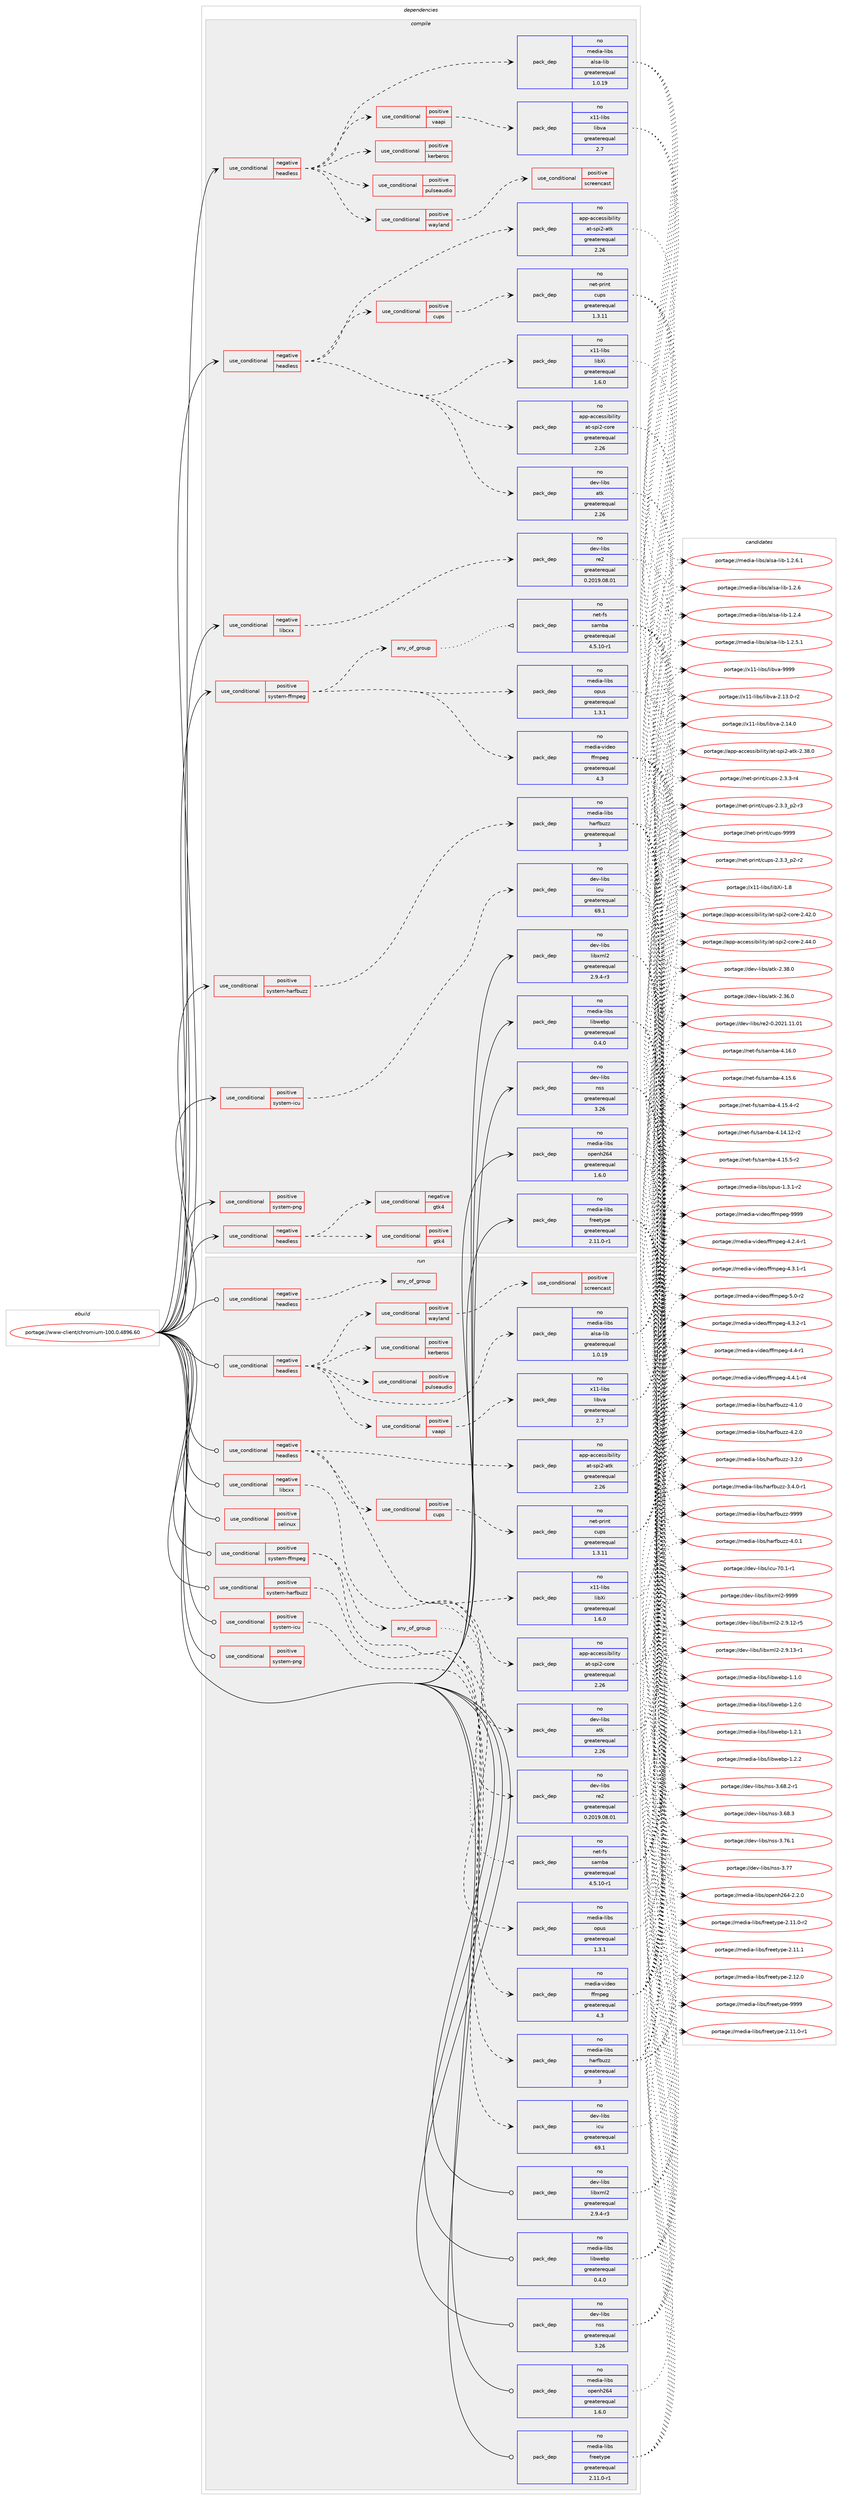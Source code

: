 digraph prolog {

# *************
# Graph options
# *************

newrank=true;
concentrate=true;
compound=true;
graph [rankdir=LR,fontname=Helvetica,fontsize=10,ranksep=1.5];#, ranksep=2.5, nodesep=0.2];
edge  [arrowhead=vee];
node  [fontname=Helvetica,fontsize=10];

# **********
# The ebuild
# **********

subgraph cluster_leftcol {
color=gray;
rank=same;
label=<<i>ebuild</i>>;
id [label="portage://www-client/chromium-100.0.4896.60", color=red, width=4, href="../www-client/chromium-100.0.4896.60.svg"];
}

# ****************
# The dependencies
# ****************

subgraph cluster_midcol {
color=gray;
label=<<i>dependencies</i>>;
subgraph cluster_compile {
fillcolor="#eeeeee";
style=filled;
label=<<i>compile</i>>;
subgraph cond144 {
dependency258 [label=<<TABLE BORDER="0" CELLBORDER="1" CELLSPACING="0" CELLPADDING="4"><TR><TD ROWSPAN="3" CELLPADDING="10">use_conditional</TD></TR><TR><TD>negative</TD></TR><TR><TD>headless</TD></TR></TABLE>>, shape=none, color=red];
subgraph cond145 {
dependency259 [label=<<TABLE BORDER="0" CELLBORDER="1" CELLSPACING="0" CELLPADDING="4"><TR><TD ROWSPAN="3" CELLPADDING="10">use_conditional</TD></TR><TR><TD>positive</TD></TR><TR><TD>gtk4</TD></TR></TABLE>>, shape=none, color=red];
# *** BEGIN UNKNOWN DEPENDENCY TYPE (TODO) ***
# dependency259 -> package_dependency(portage://www-client/chromium-100.0.4896.60,install,no,gui-libs,gtk,none,[,,],[slot(4)],[use(enable(X),none),use(optenable(wayland),none)])
# *** END UNKNOWN DEPENDENCY TYPE (TODO) ***

}
dependency258:e -> dependency259:w [weight=20,style="dashed",arrowhead="vee"];
subgraph cond146 {
dependency260 [label=<<TABLE BORDER="0" CELLBORDER="1" CELLSPACING="0" CELLPADDING="4"><TR><TD ROWSPAN="3" CELLPADDING="10">use_conditional</TD></TR><TR><TD>negative</TD></TR><TR><TD>gtk4</TD></TR></TABLE>>, shape=none, color=red];
# *** BEGIN UNKNOWN DEPENDENCY TYPE (TODO) ***
# dependency260 -> package_dependency(portage://www-client/chromium-100.0.4896.60,install,no,x11-libs,gtk+,none,[,,],[slot(3)],[use(enable(X),none),use(optenable(wayland),none)])
# *** END UNKNOWN DEPENDENCY TYPE (TODO) ***

}
dependency258:e -> dependency260:w [weight=20,style="dashed",arrowhead="vee"];
}
id:e -> dependency258:w [weight=20,style="solid",arrowhead="vee"];
subgraph cond147 {
dependency261 [label=<<TABLE BORDER="0" CELLBORDER="1" CELLSPACING="0" CELLPADDING="4"><TR><TD ROWSPAN="3" CELLPADDING="10">use_conditional</TD></TR><TR><TD>negative</TD></TR><TR><TD>headless</TD></TR></TABLE>>, shape=none, color=red];
# *** BEGIN UNKNOWN DEPENDENCY TYPE (TODO) ***
# dependency261 -> package_dependency(portage://www-client/chromium-100.0.4896.60,install,no,dev-libs,glib,none,[,,],[slot(2)],[])
# *** END UNKNOWN DEPENDENCY TYPE (TODO) ***

subgraph pack109 {
dependency262 [label=<<TABLE BORDER="0" CELLBORDER="1" CELLSPACING="0" CELLPADDING="4" WIDTH="220"><TR><TD ROWSPAN="6" CELLPADDING="30">pack_dep</TD></TR><TR><TD WIDTH="110">no</TD></TR><TR><TD>media-libs</TD></TR><TR><TD>alsa-lib</TD></TR><TR><TD>greaterequal</TD></TR><TR><TD>1.0.19</TD></TR></TABLE>>, shape=none, color=blue];
}
dependency261:e -> dependency262:w [weight=20,style="dashed",arrowhead="vee"];
subgraph cond148 {
dependency263 [label=<<TABLE BORDER="0" CELLBORDER="1" CELLSPACING="0" CELLPADDING="4"><TR><TD ROWSPAN="3" CELLPADDING="10">use_conditional</TD></TR><TR><TD>positive</TD></TR><TR><TD>pulseaudio</TD></TR></TABLE>>, shape=none, color=red];
# *** BEGIN UNKNOWN DEPENDENCY TYPE (TODO) ***
# dependency263 -> package_dependency(portage://www-client/chromium-100.0.4896.60,install,no,media-sound,pulseaudio,none,[,,],any_same_slot,[])
# *** END UNKNOWN DEPENDENCY TYPE (TODO) ***

}
dependency261:e -> dependency263:w [weight=20,style="dashed",arrowhead="vee"];
subgraph cond149 {
dependency264 [label=<<TABLE BORDER="0" CELLBORDER="1" CELLSPACING="0" CELLPADDING="4"><TR><TD ROWSPAN="3" CELLPADDING="10">use_conditional</TD></TR><TR><TD>positive</TD></TR><TR><TD>kerberos</TD></TR></TABLE>>, shape=none, color=red];
# *** BEGIN UNKNOWN DEPENDENCY TYPE (TODO) ***
# dependency264 -> package_dependency(portage://www-client/chromium-100.0.4896.60,install,no,virtual,krb5,none,[,,],[],[])
# *** END UNKNOWN DEPENDENCY TYPE (TODO) ***

}
dependency261:e -> dependency264:w [weight=20,style="dashed",arrowhead="vee"];
subgraph cond150 {
dependency265 [label=<<TABLE BORDER="0" CELLBORDER="1" CELLSPACING="0" CELLPADDING="4"><TR><TD ROWSPAN="3" CELLPADDING="10">use_conditional</TD></TR><TR><TD>positive</TD></TR><TR><TD>vaapi</TD></TR></TABLE>>, shape=none, color=red];
subgraph pack110 {
dependency266 [label=<<TABLE BORDER="0" CELLBORDER="1" CELLSPACING="0" CELLPADDING="4" WIDTH="220"><TR><TD ROWSPAN="6" CELLPADDING="30">pack_dep</TD></TR><TR><TD WIDTH="110">no</TD></TR><TR><TD>x11-libs</TD></TR><TR><TD>libva</TD></TR><TR><TD>greaterequal</TD></TR><TR><TD>2.7</TD></TR></TABLE>>, shape=none, color=blue];
}
dependency265:e -> dependency266:w [weight=20,style="dashed",arrowhead="vee"];
}
dependency261:e -> dependency265:w [weight=20,style="dashed",arrowhead="vee"];
# *** BEGIN UNKNOWN DEPENDENCY TYPE (TODO) ***
# dependency261 -> package_dependency(portage://www-client/chromium-100.0.4896.60,install,no,x11-libs,libX11,none,[,,],any_same_slot,[])
# *** END UNKNOWN DEPENDENCY TYPE (TODO) ***

# *** BEGIN UNKNOWN DEPENDENCY TYPE (TODO) ***
# dependency261 -> package_dependency(portage://www-client/chromium-100.0.4896.60,install,no,x11-libs,libXext,none,[,,],any_same_slot,[])
# *** END UNKNOWN DEPENDENCY TYPE (TODO) ***

# *** BEGIN UNKNOWN DEPENDENCY TYPE (TODO) ***
# dependency261 -> package_dependency(portage://www-client/chromium-100.0.4896.60,install,no,x11-libs,libxcb,none,[,,],any_same_slot,[])
# *** END UNKNOWN DEPENDENCY TYPE (TODO) ***

# *** BEGIN UNKNOWN DEPENDENCY TYPE (TODO) ***
# dependency261 -> package_dependency(portage://www-client/chromium-100.0.4896.60,install,no,x11-libs,libxkbcommon,none,[,,],any_same_slot,[])
# *** END UNKNOWN DEPENDENCY TYPE (TODO) ***

subgraph cond151 {
dependency267 [label=<<TABLE BORDER="0" CELLBORDER="1" CELLSPACING="0" CELLPADDING="4"><TR><TD ROWSPAN="3" CELLPADDING="10">use_conditional</TD></TR><TR><TD>positive</TD></TR><TR><TD>wayland</TD></TR></TABLE>>, shape=none, color=red];
# *** BEGIN UNKNOWN DEPENDENCY TYPE (TODO) ***
# dependency267 -> package_dependency(portage://www-client/chromium-100.0.4896.60,install,no,dev-libs,wayland,none,[,,],any_same_slot,[])
# *** END UNKNOWN DEPENDENCY TYPE (TODO) ***

subgraph cond152 {
dependency268 [label=<<TABLE BORDER="0" CELLBORDER="1" CELLSPACING="0" CELLPADDING="4"><TR><TD ROWSPAN="3" CELLPADDING="10">use_conditional</TD></TR><TR><TD>positive</TD></TR><TR><TD>screencast</TD></TR></TABLE>>, shape=none, color=red];
# *** BEGIN UNKNOWN DEPENDENCY TYPE (TODO) ***
# dependency268 -> package_dependency(portage://www-client/chromium-100.0.4896.60,install,no,media-video,pipewire,none,[,,],any_same_slot,[])
# *** END UNKNOWN DEPENDENCY TYPE (TODO) ***

}
dependency267:e -> dependency268:w [weight=20,style="dashed",arrowhead="vee"];
}
dependency261:e -> dependency267:w [weight=20,style="dashed",arrowhead="vee"];
}
id:e -> dependency261:w [weight=20,style="solid",arrowhead="vee"];
subgraph cond153 {
dependency269 [label=<<TABLE BORDER="0" CELLBORDER="1" CELLSPACING="0" CELLPADDING="4"><TR><TD ROWSPAN="3" CELLPADDING="10">use_conditional</TD></TR><TR><TD>negative</TD></TR><TR><TD>headless</TD></TR></TABLE>>, shape=none, color=red];
# *** BEGIN UNKNOWN DEPENDENCY TYPE (TODO) ***
# dependency269 -> package_dependency(portage://www-client/chromium-100.0.4896.60,install,no,x11-libs,gdk-pixbuf,none,[,,],[slot(2)],[])
# *** END UNKNOWN DEPENDENCY TYPE (TODO) ***

# *** BEGIN UNKNOWN DEPENDENCY TYPE (TODO) ***
# dependency269 -> package_dependency(portage://www-client/chromium-100.0.4896.60,install,no,x11-libs,libXcomposite,none,[,,],any_same_slot,[])
# *** END UNKNOWN DEPENDENCY TYPE (TODO) ***

# *** BEGIN UNKNOWN DEPENDENCY TYPE (TODO) ***
# dependency269 -> package_dependency(portage://www-client/chromium-100.0.4896.60,install,no,x11-libs,libXcursor,none,[,,],any_same_slot,[])
# *** END UNKNOWN DEPENDENCY TYPE (TODO) ***

# *** BEGIN UNKNOWN DEPENDENCY TYPE (TODO) ***
# dependency269 -> package_dependency(portage://www-client/chromium-100.0.4896.60,install,no,x11-libs,libXdamage,none,[,,],any_same_slot,[])
# *** END UNKNOWN DEPENDENCY TYPE (TODO) ***

# *** BEGIN UNKNOWN DEPENDENCY TYPE (TODO) ***
# dependency269 -> package_dependency(portage://www-client/chromium-100.0.4896.60,install,no,x11-libs,libXfixes,none,[,,],any_same_slot,[])
# *** END UNKNOWN DEPENDENCY TYPE (TODO) ***

subgraph pack111 {
dependency270 [label=<<TABLE BORDER="0" CELLBORDER="1" CELLSPACING="0" CELLPADDING="4" WIDTH="220"><TR><TD ROWSPAN="6" CELLPADDING="30">pack_dep</TD></TR><TR><TD WIDTH="110">no</TD></TR><TR><TD>x11-libs</TD></TR><TR><TD>libXi</TD></TR><TR><TD>greaterequal</TD></TR><TR><TD>1.6.0</TD></TR></TABLE>>, shape=none, color=blue];
}
dependency269:e -> dependency270:w [weight=20,style="dashed",arrowhead="vee"];
# *** BEGIN UNKNOWN DEPENDENCY TYPE (TODO) ***
# dependency269 -> package_dependency(portage://www-client/chromium-100.0.4896.60,install,no,x11-libs,libXrandr,none,[,,],any_same_slot,[])
# *** END UNKNOWN DEPENDENCY TYPE (TODO) ***

# *** BEGIN UNKNOWN DEPENDENCY TYPE (TODO) ***
# dependency269 -> package_dependency(portage://www-client/chromium-100.0.4896.60,install,no,x11-libs,libXrender,none,[,,],any_same_slot,[])
# *** END UNKNOWN DEPENDENCY TYPE (TODO) ***

# *** BEGIN UNKNOWN DEPENDENCY TYPE (TODO) ***
# dependency269 -> package_dependency(portage://www-client/chromium-100.0.4896.60,install,no,x11-libs,libXtst,none,[,,],any_same_slot,[])
# *** END UNKNOWN DEPENDENCY TYPE (TODO) ***

# *** BEGIN UNKNOWN DEPENDENCY TYPE (TODO) ***
# dependency269 -> package_dependency(portage://www-client/chromium-100.0.4896.60,install,no,x11-libs,libxshmfence,none,[,,],any_same_slot,[])
# *** END UNKNOWN DEPENDENCY TYPE (TODO) ***

# *** BEGIN UNKNOWN DEPENDENCY TYPE (TODO) ***
# dependency269 -> package_dependency(portage://www-client/chromium-100.0.4896.60,install,no,virtual,opengl,none,[,,],[],[])
# *** END UNKNOWN DEPENDENCY TYPE (TODO) ***

subgraph pack112 {
dependency271 [label=<<TABLE BORDER="0" CELLBORDER="1" CELLSPACING="0" CELLPADDING="4" WIDTH="220"><TR><TD ROWSPAN="6" CELLPADDING="30">pack_dep</TD></TR><TR><TD WIDTH="110">no</TD></TR><TR><TD>app-accessibility</TD></TR><TR><TD>at-spi2-atk</TD></TR><TR><TD>greaterequal</TD></TR><TR><TD>2.26</TD></TR></TABLE>>, shape=none, color=blue];
}
dependency269:e -> dependency271:w [weight=20,style="dashed",arrowhead="vee"];
subgraph pack113 {
dependency272 [label=<<TABLE BORDER="0" CELLBORDER="1" CELLSPACING="0" CELLPADDING="4" WIDTH="220"><TR><TD ROWSPAN="6" CELLPADDING="30">pack_dep</TD></TR><TR><TD WIDTH="110">no</TD></TR><TR><TD>app-accessibility</TD></TR><TR><TD>at-spi2-core</TD></TR><TR><TD>greaterequal</TD></TR><TR><TD>2.26</TD></TR></TABLE>>, shape=none, color=blue];
}
dependency269:e -> dependency272:w [weight=20,style="dashed",arrowhead="vee"];
subgraph pack114 {
dependency273 [label=<<TABLE BORDER="0" CELLBORDER="1" CELLSPACING="0" CELLPADDING="4" WIDTH="220"><TR><TD ROWSPAN="6" CELLPADDING="30">pack_dep</TD></TR><TR><TD WIDTH="110">no</TD></TR><TR><TD>dev-libs</TD></TR><TR><TD>atk</TD></TR><TR><TD>greaterequal</TD></TR><TR><TD>2.26</TD></TR></TABLE>>, shape=none, color=blue];
}
dependency269:e -> dependency273:w [weight=20,style="dashed",arrowhead="vee"];
subgraph cond154 {
dependency274 [label=<<TABLE BORDER="0" CELLBORDER="1" CELLSPACING="0" CELLPADDING="4"><TR><TD ROWSPAN="3" CELLPADDING="10">use_conditional</TD></TR><TR><TD>positive</TD></TR><TR><TD>cups</TD></TR></TABLE>>, shape=none, color=red];
subgraph pack115 {
dependency275 [label=<<TABLE BORDER="0" CELLBORDER="1" CELLSPACING="0" CELLPADDING="4" WIDTH="220"><TR><TD ROWSPAN="6" CELLPADDING="30">pack_dep</TD></TR><TR><TD WIDTH="110">no</TD></TR><TR><TD>net-print</TD></TR><TR><TD>cups</TD></TR><TR><TD>greaterequal</TD></TR><TR><TD>1.3.11</TD></TR></TABLE>>, shape=none, color=blue];
}
dependency274:e -> dependency275:w [weight=20,style="dashed",arrowhead="vee"];
}
dependency269:e -> dependency274:w [weight=20,style="dashed",arrowhead="vee"];
# *** BEGIN UNKNOWN DEPENDENCY TYPE (TODO) ***
# dependency269 -> package_dependency(portage://www-client/chromium-100.0.4896.60,install,no,sys-apps,pciutils,none,[,,],any_same_slot,[])
# *** END UNKNOWN DEPENDENCY TYPE (TODO) ***

# *** BEGIN UNKNOWN DEPENDENCY TYPE (TODO) ***
# dependency269 -> package_dependency(portage://www-client/chromium-100.0.4896.60,install,no,virtual,udev,none,[,,],[],[])
# *** END UNKNOWN DEPENDENCY TYPE (TODO) ***

# *** BEGIN UNKNOWN DEPENDENCY TYPE (TODO) ***
# dependency269 -> package_dependency(portage://www-client/chromium-100.0.4896.60,install,no,x11-libs,cairo,none,[,,],any_same_slot,[])
# *** END UNKNOWN DEPENDENCY TYPE (TODO) ***

# *** BEGIN UNKNOWN DEPENDENCY TYPE (TODO) ***
# dependency269 -> package_dependency(portage://www-client/chromium-100.0.4896.60,install,no,x11-libs,pango,none,[,,],any_same_slot,[])
# *** END UNKNOWN DEPENDENCY TYPE (TODO) ***

}
id:e -> dependency269:w [weight=20,style="solid",arrowhead="vee"];
subgraph cond155 {
dependency276 [label=<<TABLE BORDER="0" CELLBORDER="1" CELLSPACING="0" CELLPADDING="4"><TR><TD ROWSPAN="3" CELLPADDING="10">use_conditional</TD></TR><TR><TD>negative</TD></TR><TR><TD>libcxx</TD></TR></TABLE>>, shape=none, color=red];
subgraph pack116 {
dependency277 [label=<<TABLE BORDER="0" CELLBORDER="1" CELLSPACING="0" CELLPADDING="4" WIDTH="220"><TR><TD ROWSPAN="6" CELLPADDING="30">pack_dep</TD></TR><TR><TD WIDTH="110">no</TD></TR><TR><TD>dev-libs</TD></TR><TR><TD>re2</TD></TR><TR><TD>greaterequal</TD></TR><TR><TD>0.2019.08.01</TD></TR></TABLE>>, shape=none, color=blue];
}
dependency276:e -> dependency277:w [weight=20,style="dashed",arrowhead="vee"];
}
id:e -> dependency276:w [weight=20,style="solid",arrowhead="vee"];
subgraph cond156 {
dependency278 [label=<<TABLE BORDER="0" CELLBORDER="1" CELLSPACING="0" CELLPADDING="4"><TR><TD ROWSPAN="3" CELLPADDING="10">use_conditional</TD></TR><TR><TD>positive</TD></TR><TR><TD>system-ffmpeg</TD></TR></TABLE>>, shape=none, color=red];
subgraph pack117 {
dependency279 [label=<<TABLE BORDER="0" CELLBORDER="1" CELLSPACING="0" CELLPADDING="4" WIDTH="220"><TR><TD ROWSPAN="6" CELLPADDING="30">pack_dep</TD></TR><TR><TD WIDTH="110">no</TD></TR><TR><TD>media-video</TD></TR><TR><TD>ffmpeg</TD></TR><TR><TD>greaterequal</TD></TR><TR><TD>4.3</TD></TR></TABLE>>, shape=none, color=blue];
}
dependency278:e -> dependency279:w [weight=20,style="dashed",arrowhead="vee"];
subgraph any7 {
dependency280 [label=<<TABLE BORDER="0" CELLBORDER="1" CELLSPACING="0" CELLPADDING="4"><TR><TD CELLPADDING="10">any_of_group</TD></TR></TABLE>>, shape=none, color=red];# *** BEGIN UNKNOWN DEPENDENCY TYPE (TODO) ***
# dependency280 -> package_dependency(portage://www-client/chromium-100.0.4896.60,install,no,media-video,ffmpeg,none,[,,],[],[use(disable(samba),none)])
# *** END UNKNOWN DEPENDENCY TYPE (TODO) ***

subgraph pack118 {
dependency281 [label=<<TABLE BORDER="0" CELLBORDER="1" CELLSPACING="0" CELLPADDING="4" WIDTH="220"><TR><TD ROWSPAN="6" CELLPADDING="30">pack_dep</TD></TR><TR><TD WIDTH="110">no</TD></TR><TR><TD>net-fs</TD></TR><TR><TD>samba</TD></TR><TR><TD>greaterequal</TD></TR><TR><TD>4.5.10-r1</TD></TR></TABLE>>, shape=none, color=blue];
}
dependency280:e -> dependency281:w [weight=20,style="dotted",arrowhead="oinv"];
}
dependency278:e -> dependency280:w [weight=20,style="dashed",arrowhead="vee"];
subgraph pack119 {
dependency282 [label=<<TABLE BORDER="0" CELLBORDER="1" CELLSPACING="0" CELLPADDING="4" WIDTH="220"><TR><TD ROWSPAN="6" CELLPADDING="30">pack_dep</TD></TR><TR><TD WIDTH="110">no</TD></TR><TR><TD>media-libs</TD></TR><TR><TD>opus</TD></TR><TR><TD>greaterequal</TD></TR><TR><TD>1.3.1</TD></TR></TABLE>>, shape=none, color=blue];
}
dependency278:e -> dependency282:w [weight=20,style="dashed",arrowhead="vee"];
}
id:e -> dependency278:w [weight=20,style="solid",arrowhead="vee"];
subgraph cond157 {
dependency283 [label=<<TABLE BORDER="0" CELLBORDER="1" CELLSPACING="0" CELLPADDING="4"><TR><TD ROWSPAN="3" CELLPADDING="10">use_conditional</TD></TR><TR><TD>positive</TD></TR><TR><TD>system-harfbuzz</TD></TR></TABLE>>, shape=none, color=red];
subgraph pack120 {
dependency284 [label=<<TABLE BORDER="0" CELLBORDER="1" CELLSPACING="0" CELLPADDING="4" WIDTH="220"><TR><TD ROWSPAN="6" CELLPADDING="30">pack_dep</TD></TR><TR><TD WIDTH="110">no</TD></TR><TR><TD>media-libs</TD></TR><TR><TD>harfbuzz</TD></TR><TR><TD>greaterequal</TD></TR><TR><TD>3</TD></TR></TABLE>>, shape=none, color=blue];
}
dependency283:e -> dependency284:w [weight=20,style="dashed",arrowhead="vee"];
}
id:e -> dependency283:w [weight=20,style="solid",arrowhead="vee"];
subgraph cond158 {
dependency285 [label=<<TABLE BORDER="0" CELLBORDER="1" CELLSPACING="0" CELLPADDING="4"><TR><TD ROWSPAN="3" CELLPADDING="10">use_conditional</TD></TR><TR><TD>positive</TD></TR><TR><TD>system-icu</TD></TR></TABLE>>, shape=none, color=red];
subgraph pack121 {
dependency286 [label=<<TABLE BORDER="0" CELLBORDER="1" CELLSPACING="0" CELLPADDING="4" WIDTH="220"><TR><TD ROWSPAN="6" CELLPADDING="30">pack_dep</TD></TR><TR><TD WIDTH="110">no</TD></TR><TR><TD>dev-libs</TD></TR><TR><TD>icu</TD></TR><TR><TD>greaterequal</TD></TR><TR><TD>69.1</TD></TR></TABLE>>, shape=none, color=blue];
}
dependency285:e -> dependency286:w [weight=20,style="dashed",arrowhead="vee"];
}
id:e -> dependency285:w [weight=20,style="solid",arrowhead="vee"];
subgraph cond159 {
dependency287 [label=<<TABLE BORDER="0" CELLBORDER="1" CELLSPACING="0" CELLPADDING="4"><TR><TD ROWSPAN="3" CELLPADDING="10">use_conditional</TD></TR><TR><TD>positive</TD></TR><TR><TD>system-png</TD></TR></TABLE>>, shape=none, color=red];
# *** BEGIN UNKNOWN DEPENDENCY TYPE (TODO) ***
# dependency287 -> package_dependency(portage://www-client/chromium-100.0.4896.60,install,no,media-libs,libpng,none,[,,],any_same_slot,[use(disable(apng),none)])
# *** END UNKNOWN DEPENDENCY TYPE (TODO) ***

}
id:e -> dependency287:w [weight=20,style="solid",arrowhead="vee"];
# *** BEGIN UNKNOWN DEPENDENCY TYPE (TODO) ***
# id -> package_dependency(portage://www-client/chromium-100.0.4896.60,install,no,app-arch,bzip2,none,[,,],any_same_slot,[])
# *** END UNKNOWN DEPENDENCY TYPE (TODO) ***

# *** BEGIN UNKNOWN DEPENDENCY TYPE (TODO) ***
# id -> package_dependency(portage://www-client/chromium-100.0.4896.60,install,no,dev-libs,expat,none,[,,],any_same_slot,[])
# *** END UNKNOWN DEPENDENCY TYPE (TODO) ***

subgraph pack122 {
dependency288 [label=<<TABLE BORDER="0" CELLBORDER="1" CELLSPACING="0" CELLPADDING="4" WIDTH="220"><TR><TD ROWSPAN="6" CELLPADDING="30">pack_dep</TD></TR><TR><TD WIDTH="110">no</TD></TR><TR><TD>dev-libs</TD></TR><TR><TD>libxml2</TD></TR><TR><TD>greaterequal</TD></TR><TR><TD>2.9.4-r3</TD></TR></TABLE>>, shape=none, color=blue];
}
id:e -> dependency288:w [weight=20,style="solid",arrowhead="vee"];
# *** BEGIN UNKNOWN DEPENDENCY TYPE (TODO) ***
# id -> package_dependency(portage://www-client/chromium-100.0.4896.60,install,no,dev-libs,libxslt,none,[,,],any_same_slot,[])
# *** END UNKNOWN DEPENDENCY TYPE (TODO) ***

# *** BEGIN UNKNOWN DEPENDENCY TYPE (TODO) ***
# id -> package_dependency(portage://www-client/chromium-100.0.4896.60,install,no,dev-libs,nspr,none,[,,],any_same_slot,[])
# *** END UNKNOWN DEPENDENCY TYPE (TODO) ***

subgraph pack123 {
dependency289 [label=<<TABLE BORDER="0" CELLBORDER="1" CELLSPACING="0" CELLPADDING="4" WIDTH="220"><TR><TD ROWSPAN="6" CELLPADDING="30">pack_dep</TD></TR><TR><TD WIDTH="110">no</TD></TR><TR><TD>dev-libs</TD></TR><TR><TD>nss</TD></TR><TR><TD>greaterequal</TD></TR><TR><TD>3.26</TD></TR></TABLE>>, shape=none, color=blue];
}
id:e -> dependency289:w [weight=20,style="solid",arrowhead="vee"];
# *** BEGIN UNKNOWN DEPENDENCY TYPE (TODO) ***
# id -> package_dependency(portage://www-client/chromium-100.0.4896.60,install,no,media-libs,flac,none,[,,],any_same_slot,[])
# *** END UNKNOWN DEPENDENCY TYPE (TODO) ***

# *** BEGIN UNKNOWN DEPENDENCY TYPE (TODO) ***
# id -> package_dependency(portage://www-client/chromium-100.0.4896.60,install,no,media-libs,fontconfig,none,[,,],any_same_slot,[])
# *** END UNKNOWN DEPENDENCY TYPE (TODO) ***

subgraph pack124 {
dependency290 [label=<<TABLE BORDER="0" CELLBORDER="1" CELLSPACING="0" CELLPADDING="4" WIDTH="220"><TR><TD ROWSPAN="6" CELLPADDING="30">pack_dep</TD></TR><TR><TD WIDTH="110">no</TD></TR><TR><TD>media-libs</TD></TR><TR><TD>freetype</TD></TR><TR><TD>greaterequal</TD></TR><TR><TD>2.11.0-r1</TD></TR></TABLE>>, shape=none, color=blue];
}
id:e -> dependency290:w [weight=20,style="solid",arrowhead="vee"];
# *** BEGIN UNKNOWN DEPENDENCY TYPE (TODO) ***
# id -> package_dependency(portage://www-client/chromium-100.0.4896.60,install,no,media-libs,libjpeg-turbo,none,[,,],any_same_slot,[])
# *** END UNKNOWN DEPENDENCY TYPE (TODO) ***

subgraph pack125 {
dependency291 [label=<<TABLE BORDER="0" CELLBORDER="1" CELLSPACING="0" CELLPADDING="4" WIDTH="220"><TR><TD ROWSPAN="6" CELLPADDING="30">pack_dep</TD></TR><TR><TD WIDTH="110">no</TD></TR><TR><TD>media-libs</TD></TR><TR><TD>libwebp</TD></TR><TR><TD>greaterequal</TD></TR><TR><TD>0.4.0</TD></TR></TABLE>>, shape=none, color=blue];
}
id:e -> dependency291:w [weight=20,style="solid",arrowhead="vee"];
# *** BEGIN UNKNOWN DEPENDENCY TYPE (TODO) ***
# id -> package_dependency(portage://www-client/chromium-100.0.4896.60,install,no,media-libs,mesa,none,[,,],any_same_slot,[use(enable(gbm),positive)])
# *** END UNKNOWN DEPENDENCY TYPE (TODO) ***

subgraph pack126 {
dependency292 [label=<<TABLE BORDER="0" CELLBORDER="1" CELLSPACING="0" CELLPADDING="4" WIDTH="220"><TR><TD ROWSPAN="6" CELLPADDING="30">pack_dep</TD></TR><TR><TD WIDTH="110">no</TD></TR><TR><TD>media-libs</TD></TR><TR><TD>openh264</TD></TR><TR><TD>greaterequal</TD></TR><TR><TD>1.6.0</TD></TR></TABLE>>, shape=none, color=blue];
}
id:e -> dependency292:w [weight=20,style="solid",arrowhead="vee"];
# *** BEGIN UNKNOWN DEPENDENCY TYPE (TODO) ***
# id -> package_dependency(portage://www-client/chromium-100.0.4896.60,install,no,net-misc,curl,none,[,,],[],[use(enable(ssl),none)])
# *** END UNKNOWN DEPENDENCY TYPE (TODO) ***

# *** BEGIN UNKNOWN DEPENDENCY TYPE (TODO) ***
# id -> package_dependency(portage://www-client/chromium-100.0.4896.60,install,no,sys-apps,dbus,none,[,,],any_same_slot,[])
# *** END UNKNOWN DEPENDENCY TYPE (TODO) ***

# *** BEGIN UNKNOWN DEPENDENCY TYPE (TODO) ***
# id -> package_dependency(portage://www-client/chromium-100.0.4896.60,install,no,sys-libs,zlib,none,[,,],any_same_slot,[])
# *** END UNKNOWN DEPENDENCY TYPE (TODO) ***

# *** BEGIN UNKNOWN DEPENDENCY TYPE (TODO) ***
# id -> package_dependency(portage://www-client/chromium-100.0.4896.60,install,no,sys-libs,zlib,none,[,,],any_same_slot,[use(enable(minizip),none)])
# *** END UNKNOWN DEPENDENCY TYPE (TODO) ***

# *** BEGIN UNKNOWN DEPENDENCY TYPE (TODO) ***
# id -> package_dependency(portage://www-client/chromium-100.0.4896.60,install,no,x11-libs,libdrm,none,[,,],any_same_slot,[])
# *** END UNKNOWN DEPENDENCY TYPE (TODO) ***

}
subgraph cluster_compileandrun {
fillcolor="#eeeeee";
style=filled;
label=<<i>compile and run</i>>;
}
subgraph cluster_run {
fillcolor="#eeeeee";
style=filled;
label=<<i>run</i>>;
subgraph cond160 {
dependency293 [label=<<TABLE BORDER="0" CELLBORDER="1" CELLSPACING="0" CELLPADDING="4"><TR><TD ROWSPAN="3" CELLPADDING="10">use_conditional</TD></TR><TR><TD>negative</TD></TR><TR><TD>headless</TD></TR></TABLE>>, shape=none, color=red];
subgraph any8 {
dependency294 [label=<<TABLE BORDER="0" CELLBORDER="1" CELLSPACING="0" CELLPADDING="4"><TR><TD CELLPADDING="10">any_of_group</TD></TR></TABLE>>, shape=none, color=red];# *** BEGIN UNKNOWN DEPENDENCY TYPE (TODO) ***
# dependency294 -> package_dependency(portage://www-client/chromium-100.0.4896.60,run,no,x11-libs,gtk+,none,[,,],[slot(3)],[use(enable(X),none),use(optenable(wayland),none)])
# *** END UNKNOWN DEPENDENCY TYPE (TODO) ***

# *** BEGIN UNKNOWN DEPENDENCY TYPE (TODO) ***
# dependency294 -> package_dependency(portage://www-client/chromium-100.0.4896.60,run,no,gui-libs,gtk,none,[,,],[slot(4)],[use(enable(X),none),use(optenable(wayland),none)])
# *** END UNKNOWN DEPENDENCY TYPE (TODO) ***

}
dependency293:e -> dependency294:w [weight=20,style="dashed",arrowhead="vee"];
}
id:e -> dependency293:w [weight=20,style="solid",arrowhead="odot"];
subgraph cond161 {
dependency295 [label=<<TABLE BORDER="0" CELLBORDER="1" CELLSPACING="0" CELLPADDING="4"><TR><TD ROWSPAN="3" CELLPADDING="10">use_conditional</TD></TR><TR><TD>negative</TD></TR><TR><TD>headless</TD></TR></TABLE>>, shape=none, color=red];
# *** BEGIN UNKNOWN DEPENDENCY TYPE (TODO) ***
# dependency295 -> package_dependency(portage://www-client/chromium-100.0.4896.60,run,no,dev-libs,glib,none,[,,],[slot(2)],[])
# *** END UNKNOWN DEPENDENCY TYPE (TODO) ***

subgraph pack127 {
dependency296 [label=<<TABLE BORDER="0" CELLBORDER="1" CELLSPACING="0" CELLPADDING="4" WIDTH="220"><TR><TD ROWSPAN="6" CELLPADDING="30">pack_dep</TD></TR><TR><TD WIDTH="110">no</TD></TR><TR><TD>media-libs</TD></TR><TR><TD>alsa-lib</TD></TR><TR><TD>greaterequal</TD></TR><TR><TD>1.0.19</TD></TR></TABLE>>, shape=none, color=blue];
}
dependency295:e -> dependency296:w [weight=20,style="dashed",arrowhead="vee"];
subgraph cond162 {
dependency297 [label=<<TABLE BORDER="0" CELLBORDER="1" CELLSPACING="0" CELLPADDING="4"><TR><TD ROWSPAN="3" CELLPADDING="10">use_conditional</TD></TR><TR><TD>positive</TD></TR><TR><TD>pulseaudio</TD></TR></TABLE>>, shape=none, color=red];
# *** BEGIN UNKNOWN DEPENDENCY TYPE (TODO) ***
# dependency297 -> package_dependency(portage://www-client/chromium-100.0.4896.60,run,no,media-sound,pulseaudio,none,[,,],any_same_slot,[])
# *** END UNKNOWN DEPENDENCY TYPE (TODO) ***

}
dependency295:e -> dependency297:w [weight=20,style="dashed",arrowhead="vee"];
subgraph cond163 {
dependency298 [label=<<TABLE BORDER="0" CELLBORDER="1" CELLSPACING="0" CELLPADDING="4"><TR><TD ROWSPAN="3" CELLPADDING="10">use_conditional</TD></TR><TR><TD>positive</TD></TR><TR><TD>kerberos</TD></TR></TABLE>>, shape=none, color=red];
# *** BEGIN UNKNOWN DEPENDENCY TYPE (TODO) ***
# dependency298 -> package_dependency(portage://www-client/chromium-100.0.4896.60,run,no,virtual,krb5,none,[,,],[],[])
# *** END UNKNOWN DEPENDENCY TYPE (TODO) ***

}
dependency295:e -> dependency298:w [weight=20,style="dashed",arrowhead="vee"];
subgraph cond164 {
dependency299 [label=<<TABLE BORDER="0" CELLBORDER="1" CELLSPACING="0" CELLPADDING="4"><TR><TD ROWSPAN="3" CELLPADDING="10">use_conditional</TD></TR><TR><TD>positive</TD></TR><TR><TD>vaapi</TD></TR></TABLE>>, shape=none, color=red];
subgraph pack128 {
dependency300 [label=<<TABLE BORDER="0" CELLBORDER="1" CELLSPACING="0" CELLPADDING="4" WIDTH="220"><TR><TD ROWSPAN="6" CELLPADDING="30">pack_dep</TD></TR><TR><TD WIDTH="110">no</TD></TR><TR><TD>x11-libs</TD></TR><TR><TD>libva</TD></TR><TR><TD>greaterequal</TD></TR><TR><TD>2.7</TD></TR></TABLE>>, shape=none, color=blue];
}
dependency299:e -> dependency300:w [weight=20,style="dashed",arrowhead="vee"];
}
dependency295:e -> dependency299:w [weight=20,style="dashed",arrowhead="vee"];
# *** BEGIN UNKNOWN DEPENDENCY TYPE (TODO) ***
# dependency295 -> package_dependency(portage://www-client/chromium-100.0.4896.60,run,no,x11-libs,libX11,none,[,,],any_same_slot,[])
# *** END UNKNOWN DEPENDENCY TYPE (TODO) ***

# *** BEGIN UNKNOWN DEPENDENCY TYPE (TODO) ***
# dependency295 -> package_dependency(portage://www-client/chromium-100.0.4896.60,run,no,x11-libs,libXext,none,[,,],any_same_slot,[])
# *** END UNKNOWN DEPENDENCY TYPE (TODO) ***

# *** BEGIN UNKNOWN DEPENDENCY TYPE (TODO) ***
# dependency295 -> package_dependency(portage://www-client/chromium-100.0.4896.60,run,no,x11-libs,libxcb,none,[,,],any_same_slot,[])
# *** END UNKNOWN DEPENDENCY TYPE (TODO) ***

# *** BEGIN UNKNOWN DEPENDENCY TYPE (TODO) ***
# dependency295 -> package_dependency(portage://www-client/chromium-100.0.4896.60,run,no,x11-libs,libxkbcommon,none,[,,],any_same_slot,[])
# *** END UNKNOWN DEPENDENCY TYPE (TODO) ***

subgraph cond165 {
dependency301 [label=<<TABLE BORDER="0" CELLBORDER="1" CELLSPACING="0" CELLPADDING="4"><TR><TD ROWSPAN="3" CELLPADDING="10">use_conditional</TD></TR><TR><TD>positive</TD></TR><TR><TD>wayland</TD></TR></TABLE>>, shape=none, color=red];
# *** BEGIN UNKNOWN DEPENDENCY TYPE (TODO) ***
# dependency301 -> package_dependency(portage://www-client/chromium-100.0.4896.60,run,no,dev-libs,wayland,none,[,,],any_same_slot,[])
# *** END UNKNOWN DEPENDENCY TYPE (TODO) ***

subgraph cond166 {
dependency302 [label=<<TABLE BORDER="0" CELLBORDER="1" CELLSPACING="0" CELLPADDING="4"><TR><TD ROWSPAN="3" CELLPADDING="10">use_conditional</TD></TR><TR><TD>positive</TD></TR><TR><TD>screencast</TD></TR></TABLE>>, shape=none, color=red];
# *** BEGIN UNKNOWN DEPENDENCY TYPE (TODO) ***
# dependency302 -> package_dependency(portage://www-client/chromium-100.0.4896.60,run,no,media-video,pipewire,none,[,,],any_same_slot,[])
# *** END UNKNOWN DEPENDENCY TYPE (TODO) ***

}
dependency301:e -> dependency302:w [weight=20,style="dashed",arrowhead="vee"];
}
dependency295:e -> dependency301:w [weight=20,style="dashed",arrowhead="vee"];
}
id:e -> dependency295:w [weight=20,style="solid",arrowhead="odot"];
subgraph cond167 {
dependency303 [label=<<TABLE BORDER="0" CELLBORDER="1" CELLSPACING="0" CELLPADDING="4"><TR><TD ROWSPAN="3" CELLPADDING="10">use_conditional</TD></TR><TR><TD>negative</TD></TR><TR><TD>headless</TD></TR></TABLE>>, shape=none, color=red];
# *** BEGIN UNKNOWN DEPENDENCY TYPE (TODO) ***
# dependency303 -> package_dependency(portage://www-client/chromium-100.0.4896.60,run,no,x11-libs,gdk-pixbuf,none,[,,],[slot(2)],[])
# *** END UNKNOWN DEPENDENCY TYPE (TODO) ***

# *** BEGIN UNKNOWN DEPENDENCY TYPE (TODO) ***
# dependency303 -> package_dependency(portage://www-client/chromium-100.0.4896.60,run,no,x11-libs,libXcomposite,none,[,,],any_same_slot,[])
# *** END UNKNOWN DEPENDENCY TYPE (TODO) ***

# *** BEGIN UNKNOWN DEPENDENCY TYPE (TODO) ***
# dependency303 -> package_dependency(portage://www-client/chromium-100.0.4896.60,run,no,x11-libs,libXcursor,none,[,,],any_same_slot,[])
# *** END UNKNOWN DEPENDENCY TYPE (TODO) ***

# *** BEGIN UNKNOWN DEPENDENCY TYPE (TODO) ***
# dependency303 -> package_dependency(portage://www-client/chromium-100.0.4896.60,run,no,x11-libs,libXdamage,none,[,,],any_same_slot,[])
# *** END UNKNOWN DEPENDENCY TYPE (TODO) ***

# *** BEGIN UNKNOWN DEPENDENCY TYPE (TODO) ***
# dependency303 -> package_dependency(portage://www-client/chromium-100.0.4896.60,run,no,x11-libs,libXfixes,none,[,,],any_same_slot,[])
# *** END UNKNOWN DEPENDENCY TYPE (TODO) ***

subgraph pack129 {
dependency304 [label=<<TABLE BORDER="0" CELLBORDER="1" CELLSPACING="0" CELLPADDING="4" WIDTH="220"><TR><TD ROWSPAN="6" CELLPADDING="30">pack_dep</TD></TR><TR><TD WIDTH="110">no</TD></TR><TR><TD>x11-libs</TD></TR><TR><TD>libXi</TD></TR><TR><TD>greaterequal</TD></TR><TR><TD>1.6.0</TD></TR></TABLE>>, shape=none, color=blue];
}
dependency303:e -> dependency304:w [weight=20,style="dashed",arrowhead="vee"];
# *** BEGIN UNKNOWN DEPENDENCY TYPE (TODO) ***
# dependency303 -> package_dependency(portage://www-client/chromium-100.0.4896.60,run,no,x11-libs,libXrandr,none,[,,],any_same_slot,[])
# *** END UNKNOWN DEPENDENCY TYPE (TODO) ***

# *** BEGIN UNKNOWN DEPENDENCY TYPE (TODO) ***
# dependency303 -> package_dependency(portage://www-client/chromium-100.0.4896.60,run,no,x11-libs,libXrender,none,[,,],any_same_slot,[])
# *** END UNKNOWN DEPENDENCY TYPE (TODO) ***

# *** BEGIN UNKNOWN DEPENDENCY TYPE (TODO) ***
# dependency303 -> package_dependency(portage://www-client/chromium-100.0.4896.60,run,no,x11-libs,libXtst,none,[,,],any_same_slot,[])
# *** END UNKNOWN DEPENDENCY TYPE (TODO) ***

# *** BEGIN UNKNOWN DEPENDENCY TYPE (TODO) ***
# dependency303 -> package_dependency(portage://www-client/chromium-100.0.4896.60,run,no,x11-libs,libxshmfence,none,[,,],any_same_slot,[])
# *** END UNKNOWN DEPENDENCY TYPE (TODO) ***

# *** BEGIN UNKNOWN DEPENDENCY TYPE (TODO) ***
# dependency303 -> package_dependency(portage://www-client/chromium-100.0.4896.60,run,no,virtual,opengl,none,[,,],[],[])
# *** END UNKNOWN DEPENDENCY TYPE (TODO) ***

subgraph pack130 {
dependency305 [label=<<TABLE BORDER="0" CELLBORDER="1" CELLSPACING="0" CELLPADDING="4" WIDTH="220"><TR><TD ROWSPAN="6" CELLPADDING="30">pack_dep</TD></TR><TR><TD WIDTH="110">no</TD></TR><TR><TD>app-accessibility</TD></TR><TR><TD>at-spi2-atk</TD></TR><TR><TD>greaterequal</TD></TR><TR><TD>2.26</TD></TR></TABLE>>, shape=none, color=blue];
}
dependency303:e -> dependency305:w [weight=20,style="dashed",arrowhead="vee"];
subgraph pack131 {
dependency306 [label=<<TABLE BORDER="0" CELLBORDER="1" CELLSPACING="0" CELLPADDING="4" WIDTH="220"><TR><TD ROWSPAN="6" CELLPADDING="30">pack_dep</TD></TR><TR><TD WIDTH="110">no</TD></TR><TR><TD>app-accessibility</TD></TR><TR><TD>at-spi2-core</TD></TR><TR><TD>greaterequal</TD></TR><TR><TD>2.26</TD></TR></TABLE>>, shape=none, color=blue];
}
dependency303:e -> dependency306:w [weight=20,style="dashed",arrowhead="vee"];
subgraph pack132 {
dependency307 [label=<<TABLE BORDER="0" CELLBORDER="1" CELLSPACING="0" CELLPADDING="4" WIDTH="220"><TR><TD ROWSPAN="6" CELLPADDING="30">pack_dep</TD></TR><TR><TD WIDTH="110">no</TD></TR><TR><TD>dev-libs</TD></TR><TR><TD>atk</TD></TR><TR><TD>greaterequal</TD></TR><TR><TD>2.26</TD></TR></TABLE>>, shape=none, color=blue];
}
dependency303:e -> dependency307:w [weight=20,style="dashed",arrowhead="vee"];
subgraph cond168 {
dependency308 [label=<<TABLE BORDER="0" CELLBORDER="1" CELLSPACING="0" CELLPADDING="4"><TR><TD ROWSPAN="3" CELLPADDING="10">use_conditional</TD></TR><TR><TD>positive</TD></TR><TR><TD>cups</TD></TR></TABLE>>, shape=none, color=red];
subgraph pack133 {
dependency309 [label=<<TABLE BORDER="0" CELLBORDER="1" CELLSPACING="0" CELLPADDING="4" WIDTH="220"><TR><TD ROWSPAN="6" CELLPADDING="30">pack_dep</TD></TR><TR><TD WIDTH="110">no</TD></TR><TR><TD>net-print</TD></TR><TR><TD>cups</TD></TR><TR><TD>greaterequal</TD></TR><TR><TD>1.3.11</TD></TR></TABLE>>, shape=none, color=blue];
}
dependency308:e -> dependency309:w [weight=20,style="dashed",arrowhead="vee"];
}
dependency303:e -> dependency308:w [weight=20,style="dashed",arrowhead="vee"];
# *** BEGIN UNKNOWN DEPENDENCY TYPE (TODO) ***
# dependency303 -> package_dependency(portage://www-client/chromium-100.0.4896.60,run,no,sys-apps,pciutils,none,[,,],any_same_slot,[])
# *** END UNKNOWN DEPENDENCY TYPE (TODO) ***

# *** BEGIN UNKNOWN DEPENDENCY TYPE (TODO) ***
# dependency303 -> package_dependency(portage://www-client/chromium-100.0.4896.60,run,no,virtual,udev,none,[,,],[],[])
# *** END UNKNOWN DEPENDENCY TYPE (TODO) ***

# *** BEGIN UNKNOWN DEPENDENCY TYPE (TODO) ***
# dependency303 -> package_dependency(portage://www-client/chromium-100.0.4896.60,run,no,x11-libs,cairo,none,[,,],any_same_slot,[])
# *** END UNKNOWN DEPENDENCY TYPE (TODO) ***

# *** BEGIN UNKNOWN DEPENDENCY TYPE (TODO) ***
# dependency303 -> package_dependency(portage://www-client/chromium-100.0.4896.60,run,no,x11-libs,pango,none,[,,],any_same_slot,[])
# *** END UNKNOWN DEPENDENCY TYPE (TODO) ***

}
id:e -> dependency303:w [weight=20,style="solid",arrowhead="odot"];
subgraph cond169 {
dependency310 [label=<<TABLE BORDER="0" CELLBORDER="1" CELLSPACING="0" CELLPADDING="4"><TR><TD ROWSPAN="3" CELLPADDING="10">use_conditional</TD></TR><TR><TD>negative</TD></TR><TR><TD>libcxx</TD></TR></TABLE>>, shape=none, color=red];
subgraph pack134 {
dependency311 [label=<<TABLE BORDER="0" CELLBORDER="1" CELLSPACING="0" CELLPADDING="4" WIDTH="220"><TR><TD ROWSPAN="6" CELLPADDING="30">pack_dep</TD></TR><TR><TD WIDTH="110">no</TD></TR><TR><TD>dev-libs</TD></TR><TR><TD>re2</TD></TR><TR><TD>greaterequal</TD></TR><TR><TD>0.2019.08.01</TD></TR></TABLE>>, shape=none, color=blue];
}
dependency310:e -> dependency311:w [weight=20,style="dashed",arrowhead="vee"];
}
id:e -> dependency310:w [weight=20,style="solid",arrowhead="odot"];
subgraph cond170 {
dependency312 [label=<<TABLE BORDER="0" CELLBORDER="1" CELLSPACING="0" CELLPADDING="4"><TR><TD ROWSPAN="3" CELLPADDING="10">use_conditional</TD></TR><TR><TD>positive</TD></TR><TR><TD>selinux</TD></TR></TABLE>>, shape=none, color=red];
# *** BEGIN UNKNOWN DEPENDENCY TYPE (TODO) ***
# dependency312 -> package_dependency(portage://www-client/chromium-100.0.4896.60,run,no,sec-policy,selinux-chromium,none,[,,],[],[])
# *** END UNKNOWN DEPENDENCY TYPE (TODO) ***

}
id:e -> dependency312:w [weight=20,style="solid",arrowhead="odot"];
subgraph cond171 {
dependency313 [label=<<TABLE BORDER="0" CELLBORDER="1" CELLSPACING="0" CELLPADDING="4"><TR><TD ROWSPAN="3" CELLPADDING="10">use_conditional</TD></TR><TR><TD>positive</TD></TR><TR><TD>system-ffmpeg</TD></TR></TABLE>>, shape=none, color=red];
subgraph pack135 {
dependency314 [label=<<TABLE BORDER="0" CELLBORDER="1" CELLSPACING="0" CELLPADDING="4" WIDTH="220"><TR><TD ROWSPAN="6" CELLPADDING="30">pack_dep</TD></TR><TR><TD WIDTH="110">no</TD></TR><TR><TD>media-video</TD></TR><TR><TD>ffmpeg</TD></TR><TR><TD>greaterequal</TD></TR><TR><TD>4.3</TD></TR></TABLE>>, shape=none, color=blue];
}
dependency313:e -> dependency314:w [weight=20,style="dashed",arrowhead="vee"];
subgraph any9 {
dependency315 [label=<<TABLE BORDER="0" CELLBORDER="1" CELLSPACING="0" CELLPADDING="4"><TR><TD CELLPADDING="10">any_of_group</TD></TR></TABLE>>, shape=none, color=red];# *** BEGIN UNKNOWN DEPENDENCY TYPE (TODO) ***
# dependency315 -> package_dependency(portage://www-client/chromium-100.0.4896.60,run,no,media-video,ffmpeg,none,[,,],[],[use(disable(samba),none)])
# *** END UNKNOWN DEPENDENCY TYPE (TODO) ***

subgraph pack136 {
dependency316 [label=<<TABLE BORDER="0" CELLBORDER="1" CELLSPACING="0" CELLPADDING="4" WIDTH="220"><TR><TD ROWSPAN="6" CELLPADDING="30">pack_dep</TD></TR><TR><TD WIDTH="110">no</TD></TR><TR><TD>net-fs</TD></TR><TR><TD>samba</TD></TR><TR><TD>greaterequal</TD></TR><TR><TD>4.5.10-r1</TD></TR></TABLE>>, shape=none, color=blue];
}
dependency315:e -> dependency316:w [weight=20,style="dotted",arrowhead="oinv"];
}
dependency313:e -> dependency315:w [weight=20,style="dashed",arrowhead="vee"];
subgraph pack137 {
dependency317 [label=<<TABLE BORDER="0" CELLBORDER="1" CELLSPACING="0" CELLPADDING="4" WIDTH="220"><TR><TD ROWSPAN="6" CELLPADDING="30">pack_dep</TD></TR><TR><TD WIDTH="110">no</TD></TR><TR><TD>media-libs</TD></TR><TR><TD>opus</TD></TR><TR><TD>greaterequal</TD></TR><TR><TD>1.3.1</TD></TR></TABLE>>, shape=none, color=blue];
}
dependency313:e -> dependency317:w [weight=20,style="dashed",arrowhead="vee"];
}
id:e -> dependency313:w [weight=20,style="solid",arrowhead="odot"];
subgraph cond172 {
dependency318 [label=<<TABLE BORDER="0" CELLBORDER="1" CELLSPACING="0" CELLPADDING="4"><TR><TD ROWSPAN="3" CELLPADDING="10">use_conditional</TD></TR><TR><TD>positive</TD></TR><TR><TD>system-harfbuzz</TD></TR></TABLE>>, shape=none, color=red];
subgraph pack138 {
dependency319 [label=<<TABLE BORDER="0" CELLBORDER="1" CELLSPACING="0" CELLPADDING="4" WIDTH="220"><TR><TD ROWSPAN="6" CELLPADDING="30">pack_dep</TD></TR><TR><TD WIDTH="110">no</TD></TR><TR><TD>media-libs</TD></TR><TR><TD>harfbuzz</TD></TR><TR><TD>greaterequal</TD></TR><TR><TD>3</TD></TR></TABLE>>, shape=none, color=blue];
}
dependency318:e -> dependency319:w [weight=20,style="dashed",arrowhead="vee"];
}
id:e -> dependency318:w [weight=20,style="solid",arrowhead="odot"];
subgraph cond173 {
dependency320 [label=<<TABLE BORDER="0" CELLBORDER="1" CELLSPACING="0" CELLPADDING="4"><TR><TD ROWSPAN="3" CELLPADDING="10">use_conditional</TD></TR><TR><TD>positive</TD></TR><TR><TD>system-icu</TD></TR></TABLE>>, shape=none, color=red];
subgraph pack139 {
dependency321 [label=<<TABLE BORDER="0" CELLBORDER="1" CELLSPACING="0" CELLPADDING="4" WIDTH="220"><TR><TD ROWSPAN="6" CELLPADDING="30">pack_dep</TD></TR><TR><TD WIDTH="110">no</TD></TR><TR><TD>dev-libs</TD></TR><TR><TD>icu</TD></TR><TR><TD>greaterequal</TD></TR><TR><TD>69.1</TD></TR></TABLE>>, shape=none, color=blue];
}
dependency320:e -> dependency321:w [weight=20,style="dashed",arrowhead="vee"];
}
id:e -> dependency320:w [weight=20,style="solid",arrowhead="odot"];
subgraph cond174 {
dependency322 [label=<<TABLE BORDER="0" CELLBORDER="1" CELLSPACING="0" CELLPADDING="4"><TR><TD ROWSPAN="3" CELLPADDING="10">use_conditional</TD></TR><TR><TD>positive</TD></TR><TR><TD>system-png</TD></TR></TABLE>>, shape=none, color=red];
# *** BEGIN UNKNOWN DEPENDENCY TYPE (TODO) ***
# dependency322 -> package_dependency(portage://www-client/chromium-100.0.4896.60,run,no,media-libs,libpng,none,[,,],any_same_slot,[use(disable(apng),none)])
# *** END UNKNOWN DEPENDENCY TYPE (TODO) ***

}
id:e -> dependency322:w [weight=20,style="solid",arrowhead="odot"];
# *** BEGIN UNKNOWN DEPENDENCY TYPE (TODO) ***
# id -> package_dependency(portage://www-client/chromium-100.0.4896.60,run,no,app-arch,bzip2,none,[,,],any_same_slot,[])
# *** END UNKNOWN DEPENDENCY TYPE (TODO) ***

# *** BEGIN UNKNOWN DEPENDENCY TYPE (TODO) ***
# id -> package_dependency(portage://www-client/chromium-100.0.4896.60,run,no,dev-libs,expat,none,[,,],any_same_slot,[])
# *** END UNKNOWN DEPENDENCY TYPE (TODO) ***

subgraph pack140 {
dependency323 [label=<<TABLE BORDER="0" CELLBORDER="1" CELLSPACING="0" CELLPADDING="4" WIDTH="220"><TR><TD ROWSPAN="6" CELLPADDING="30">pack_dep</TD></TR><TR><TD WIDTH="110">no</TD></TR><TR><TD>dev-libs</TD></TR><TR><TD>libxml2</TD></TR><TR><TD>greaterequal</TD></TR><TR><TD>2.9.4-r3</TD></TR></TABLE>>, shape=none, color=blue];
}
id:e -> dependency323:w [weight=20,style="solid",arrowhead="odot"];
# *** BEGIN UNKNOWN DEPENDENCY TYPE (TODO) ***
# id -> package_dependency(portage://www-client/chromium-100.0.4896.60,run,no,dev-libs,libxslt,none,[,,],any_same_slot,[])
# *** END UNKNOWN DEPENDENCY TYPE (TODO) ***

# *** BEGIN UNKNOWN DEPENDENCY TYPE (TODO) ***
# id -> package_dependency(portage://www-client/chromium-100.0.4896.60,run,no,dev-libs,nspr,none,[,,],any_same_slot,[])
# *** END UNKNOWN DEPENDENCY TYPE (TODO) ***

subgraph pack141 {
dependency324 [label=<<TABLE BORDER="0" CELLBORDER="1" CELLSPACING="0" CELLPADDING="4" WIDTH="220"><TR><TD ROWSPAN="6" CELLPADDING="30">pack_dep</TD></TR><TR><TD WIDTH="110">no</TD></TR><TR><TD>dev-libs</TD></TR><TR><TD>nss</TD></TR><TR><TD>greaterequal</TD></TR><TR><TD>3.26</TD></TR></TABLE>>, shape=none, color=blue];
}
id:e -> dependency324:w [weight=20,style="solid",arrowhead="odot"];
# *** BEGIN UNKNOWN DEPENDENCY TYPE (TODO) ***
# id -> package_dependency(portage://www-client/chromium-100.0.4896.60,run,no,media-libs,flac,none,[,,],any_same_slot,[])
# *** END UNKNOWN DEPENDENCY TYPE (TODO) ***

# *** BEGIN UNKNOWN DEPENDENCY TYPE (TODO) ***
# id -> package_dependency(portage://www-client/chromium-100.0.4896.60,run,no,media-libs,fontconfig,none,[,,],any_same_slot,[])
# *** END UNKNOWN DEPENDENCY TYPE (TODO) ***

subgraph pack142 {
dependency325 [label=<<TABLE BORDER="0" CELLBORDER="1" CELLSPACING="0" CELLPADDING="4" WIDTH="220"><TR><TD ROWSPAN="6" CELLPADDING="30">pack_dep</TD></TR><TR><TD WIDTH="110">no</TD></TR><TR><TD>media-libs</TD></TR><TR><TD>freetype</TD></TR><TR><TD>greaterequal</TD></TR><TR><TD>2.11.0-r1</TD></TR></TABLE>>, shape=none, color=blue];
}
id:e -> dependency325:w [weight=20,style="solid",arrowhead="odot"];
# *** BEGIN UNKNOWN DEPENDENCY TYPE (TODO) ***
# id -> package_dependency(portage://www-client/chromium-100.0.4896.60,run,no,media-libs,libjpeg-turbo,none,[,,],any_same_slot,[])
# *** END UNKNOWN DEPENDENCY TYPE (TODO) ***

subgraph pack143 {
dependency326 [label=<<TABLE BORDER="0" CELLBORDER="1" CELLSPACING="0" CELLPADDING="4" WIDTH="220"><TR><TD ROWSPAN="6" CELLPADDING="30">pack_dep</TD></TR><TR><TD WIDTH="110">no</TD></TR><TR><TD>media-libs</TD></TR><TR><TD>libwebp</TD></TR><TR><TD>greaterequal</TD></TR><TR><TD>0.4.0</TD></TR></TABLE>>, shape=none, color=blue];
}
id:e -> dependency326:w [weight=20,style="solid",arrowhead="odot"];
# *** BEGIN UNKNOWN DEPENDENCY TYPE (TODO) ***
# id -> package_dependency(portage://www-client/chromium-100.0.4896.60,run,no,media-libs,mesa,none,[,,],any_same_slot,[use(enable(gbm),positive)])
# *** END UNKNOWN DEPENDENCY TYPE (TODO) ***

subgraph pack144 {
dependency327 [label=<<TABLE BORDER="0" CELLBORDER="1" CELLSPACING="0" CELLPADDING="4" WIDTH="220"><TR><TD ROWSPAN="6" CELLPADDING="30">pack_dep</TD></TR><TR><TD WIDTH="110">no</TD></TR><TR><TD>media-libs</TD></TR><TR><TD>openh264</TD></TR><TR><TD>greaterequal</TD></TR><TR><TD>1.6.0</TD></TR></TABLE>>, shape=none, color=blue];
}
id:e -> dependency327:w [weight=20,style="solid",arrowhead="odot"];
# *** BEGIN UNKNOWN DEPENDENCY TYPE (TODO) ***
# id -> package_dependency(portage://www-client/chromium-100.0.4896.60,run,no,net-misc,curl,none,[,,],[],[use(enable(ssl),none)])
# *** END UNKNOWN DEPENDENCY TYPE (TODO) ***

# *** BEGIN UNKNOWN DEPENDENCY TYPE (TODO) ***
# id -> package_dependency(portage://www-client/chromium-100.0.4896.60,run,no,sys-apps,dbus,none,[,,],any_same_slot,[])
# *** END UNKNOWN DEPENDENCY TYPE (TODO) ***

# *** BEGIN UNKNOWN DEPENDENCY TYPE (TODO) ***
# id -> package_dependency(portage://www-client/chromium-100.0.4896.60,run,no,sys-libs,zlib,none,[,,],any_same_slot,[])
# *** END UNKNOWN DEPENDENCY TYPE (TODO) ***

# *** BEGIN UNKNOWN DEPENDENCY TYPE (TODO) ***
# id -> package_dependency(portage://www-client/chromium-100.0.4896.60,run,no,sys-libs,zlib,none,[,,],any_same_slot,[use(enable(minizip),none)])
# *** END UNKNOWN DEPENDENCY TYPE (TODO) ***

# *** BEGIN UNKNOWN DEPENDENCY TYPE (TODO) ***
# id -> package_dependency(portage://www-client/chromium-100.0.4896.60,run,no,virtual,ttf-fonts,none,[,,],[],[])
# *** END UNKNOWN DEPENDENCY TYPE (TODO) ***

# *** BEGIN UNKNOWN DEPENDENCY TYPE (TODO) ***
# id -> package_dependency(portage://www-client/chromium-100.0.4896.60,run,no,x11-libs,libdrm,none,[,,],any_same_slot,[])
# *** END UNKNOWN DEPENDENCY TYPE (TODO) ***

# *** BEGIN UNKNOWN DEPENDENCY TYPE (TODO) ***
# id -> package_dependency(portage://www-client/chromium-100.0.4896.60,run,no,x11-misc,xdg-utils,none,[,,],[],[])
# *** END UNKNOWN DEPENDENCY TYPE (TODO) ***

}
}

# **************
# The candidates
# **************

subgraph cluster_choices {
rank=same;
color=gray;
label=<<i>candidates</i>>;

subgraph choice109 {
color=black;
nodesep=1;
choice1091011001059745108105981154797108115974510810598454946504652 [label="portage://media-libs/alsa-lib-1.2.4", color=red, width=4,href="../media-libs/alsa-lib-1.2.4.svg"];
choice10910110010597451081059811547971081159745108105984549465046534649 [label="portage://media-libs/alsa-lib-1.2.5.1", color=red, width=4,href="../media-libs/alsa-lib-1.2.5.1.svg"];
choice1091011001059745108105981154797108115974510810598454946504654 [label="portage://media-libs/alsa-lib-1.2.6", color=red, width=4,href="../media-libs/alsa-lib-1.2.6.svg"];
choice10910110010597451081059811547971081159745108105984549465046544649 [label="portage://media-libs/alsa-lib-1.2.6.1", color=red, width=4,href="../media-libs/alsa-lib-1.2.6.1.svg"];
dependency262:e -> choice1091011001059745108105981154797108115974510810598454946504652:w [style=dotted,weight="100"];
dependency262:e -> choice10910110010597451081059811547971081159745108105984549465046534649:w [style=dotted,weight="100"];
dependency262:e -> choice1091011001059745108105981154797108115974510810598454946504654:w [style=dotted,weight="100"];
dependency262:e -> choice10910110010597451081059811547971081159745108105984549465046544649:w [style=dotted,weight="100"];
}
subgraph choice110 {
color=black;
nodesep=1;
choice12049494510810598115471081059811897455046495146484511450 [label="portage://x11-libs/libva-2.13.0-r2", color=red, width=4,href="../x11-libs/libva-2.13.0-r2.svg"];
choice1204949451081059811547108105981189745504649524648 [label="portage://x11-libs/libva-2.14.0", color=red, width=4,href="../x11-libs/libva-2.14.0.svg"];
choice120494945108105981154710810598118974557575757 [label="portage://x11-libs/libva-9999", color=red, width=4,href="../x11-libs/libva-9999.svg"];
dependency266:e -> choice12049494510810598115471081059811897455046495146484511450:w [style=dotted,weight="100"];
dependency266:e -> choice1204949451081059811547108105981189745504649524648:w [style=dotted,weight="100"];
dependency266:e -> choice120494945108105981154710810598118974557575757:w [style=dotted,weight="100"];
}
subgraph choice111 {
color=black;
nodesep=1;
choice1204949451081059811547108105988810545494656 [label="portage://x11-libs/libXi-1.8", color=red, width=4,href="../x11-libs/libXi-1.8.svg"];
dependency270:e -> choice1204949451081059811547108105988810545494656:w [style=dotted,weight="100"];
}
subgraph choice112 {
color=black;
nodesep=1;
choice97112112459799991011151151059810510810511612147971164511511210550459711610745504651564648 [label="portage://app-accessibility/at-spi2-atk-2.38.0", color=red, width=4,href="../app-accessibility/at-spi2-atk-2.38.0.svg"];
dependency271:e -> choice97112112459799991011151151059810510810511612147971164511511210550459711610745504651564648:w [style=dotted,weight="100"];
}
subgraph choice113 {
color=black;
nodesep=1;
choice97112112459799991011151151059810510810511612147971164511511210550459911111410145504652504648 [label="portage://app-accessibility/at-spi2-core-2.42.0", color=red, width=4,href="../app-accessibility/at-spi2-core-2.42.0.svg"];
choice97112112459799991011151151059810510810511612147971164511511210550459911111410145504652524648 [label="portage://app-accessibility/at-spi2-core-2.44.0", color=red, width=4,href="../app-accessibility/at-spi2-core-2.44.0.svg"];
dependency272:e -> choice97112112459799991011151151059810510810511612147971164511511210550459911111410145504652504648:w [style=dotted,weight="100"];
dependency272:e -> choice97112112459799991011151151059810510810511612147971164511511210550459911111410145504652524648:w [style=dotted,weight="100"];
}
subgraph choice114 {
color=black;
nodesep=1;
choice1001011184510810598115479711610745504651544648 [label="portage://dev-libs/atk-2.36.0", color=red, width=4,href="../dev-libs/atk-2.36.0.svg"];
choice1001011184510810598115479711610745504651564648 [label="portage://dev-libs/atk-2.38.0", color=red, width=4,href="../dev-libs/atk-2.38.0.svg"];
dependency273:e -> choice1001011184510810598115479711610745504651544648:w [style=dotted,weight="100"];
dependency273:e -> choice1001011184510810598115479711610745504651564648:w [style=dotted,weight="100"];
}
subgraph choice115 {
color=black;
nodesep=1;
choice1101011164511211410511011647991171121154550465146514511452 [label="portage://net-print/cups-2.3.3-r4", color=red, width=4,href="../net-print/cups-2.3.3-r4.svg"];
choice11010111645112114105110116479911711211545504651465195112504511450 [label="portage://net-print/cups-2.3.3_p2-r2", color=red, width=4,href="../net-print/cups-2.3.3_p2-r2.svg"];
choice11010111645112114105110116479911711211545504651465195112504511451 [label="portage://net-print/cups-2.3.3_p2-r3", color=red, width=4,href="../net-print/cups-2.3.3_p2-r3.svg"];
choice1101011164511211410511011647991171121154557575757 [label="portage://net-print/cups-9999", color=red, width=4,href="../net-print/cups-9999.svg"];
dependency275:e -> choice1101011164511211410511011647991171121154550465146514511452:w [style=dotted,weight="100"];
dependency275:e -> choice11010111645112114105110116479911711211545504651465195112504511450:w [style=dotted,weight="100"];
dependency275:e -> choice11010111645112114105110116479911711211545504651465195112504511451:w [style=dotted,weight="100"];
dependency275:e -> choice1101011164511211410511011647991171121154557575757:w [style=dotted,weight="100"];
}
subgraph choice116 {
color=black;
nodesep=1;
choice1001011184510810598115471141015045484650485049464949464849 [label="portage://dev-libs/re2-0.2021.11.01", color=red, width=4,href="../dev-libs/re2-0.2021.11.01.svg"];
dependency277:e -> choice1001011184510810598115471141015045484650485049464949464849:w [style=dotted,weight="100"];
}
subgraph choice117 {
color=black;
nodesep=1;
choice1091011001059745118105100101111471021021091121011034552465046524511449 [label="portage://media-video/ffmpeg-4.2.4-r1", color=red, width=4,href="../media-video/ffmpeg-4.2.4-r1.svg"];
choice1091011001059745118105100101111471021021091121011034552465146494511449 [label="portage://media-video/ffmpeg-4.3.1-r1", color=red, width=4,href="../media-video/ffmpeg-4.3.1-r1.svg"];
choice1091011001059745118105100101111471021021091121011034552465146504511449 [label="portage://media-video/ffmpeg-4.3.2-r1", color=red, width=4,href="../media-video/ffmpeg-4.3.2-r1.svg"];
choice109101100105974511810510010111147102102109112101103455246524511449 [label="portage://media-video/ffmpeg-4.4-r1", color=red, width=4,href="../media-video/ffmpeg-4.4-r1.svg"];
choice1091011001059745118105100101111471021021091121011034552465246494511452 [label="portage://media-video/ffmpeg-4.4.1-r4", color=red, width=4,href="../media-video/ffmpeg-4.4.1-r4.svg"];
choice109101100105974511810510010111147102102109112101103455346484511450 [label="portage://media-video/ffmpeg-5.0-r2", color=red, width=4,href="../media-video/ffmpeg-5.0-r2.svg"];
choice1091011001059745118105100101111471021021091121011034557575757 [label="portage://media-video/ffmpeg-9999", color=red, width=4,href="../media-video/ffmpeg-9999.svg"];
dependency279:e -> choice1091011001059745118105100101111471021021091121011034552465046524511449:w [style=dotted,weight="100"];
dependency279:e -> choice1091011001059745118105100101111471021021091121011034552465146494511449:w [style=dotted,weight="100"];
dependency279:e -> choice1091011001059745118105100101111471021021091121011034552465146504511449:w [style=dotted,weight="100"];
dependency279:e -> choice109101100105974511810510010111147102102109112101103455246524511449:w [style=dotted,weight="100"];
dependency279:e -> choice1091011001059745118105100101111471021021091121011034552465246494511452:w [style=dotted,weight="100"];
dependency279:e -> choice109101100105974511810510010111147102102109112101103455346484511450:w [style=dotted,weight="100"];
dependency279:e -> choice1091011001059745118105100101111471021021091121011034557575757:w [style=dotted,weight="100"];
}
subgraph choice118 {
color=black;
nodesep=1;
choice110101116451021154711597109989745524649524649504511450 [label="portage://net-fs/samba-4.14.12-r2", color=red, width=4,href="../net-fs/samba-4.14.12-r2.svg"];
choice1101011164510211547115971099897455246495346524511450 [label="portage://net-fs/samba-4.15.4-r2", color=red, width=4,href="../net-fs/samba-4.15.4-r2.svg"];
choice1101011164510211547115971099897455246495346534511450 [label="portage://net-fs/samba-4.15.5-r2", color=red, width=4,href="../net-fs/samba-4.15.5-r2.svg"];
choice110101116451021154711597109989745524649534654 [label="portage://net-fs/samba-4.15.6", color=red, width=4,href="../net-fs/samba-4.15.6.svg"];
choice110101116451021154711597109989745524649544648 [label="portage://net-fs/samba-4.16.0", color=red, width=4,href="../net-fs/samba-4.16.0.svg"];
dependency281:e -> choice110101116451021154711597109989745524649524649504511450:w [style=dotted,weight="100"];
dependency281:e -> choice1101011164510211547115971099897455246495346524511450:w [style=dotted,weight="100"];
dependency281:e -> choice1101011164510211547115971099897455246495346534511450:w [style=dotted,weight="100"];
dependency281:e -> choice110101116451021154711597109989745524649534654:w [style=dotted,weight="100"];
dependency281:e -> choice110101116451021154711597109989745524649544648:w [style=dotted,weight="100"];
}
subgraph choice119 {
color=black;
nodesep=1;
choice109101100105974510810598115471111121171154549465146494511450 [label="portage://media-libs/opus-1.3.1-r2", color=red, width=4,href="../media-libs/opus-1.3.1-r2.svg"];
dependency282:e -> choice109101100105974510810598115471111121171154549465146494511450:w [style=dotted,weight="100"];
}
subgraph choice120 {
color=black;
nodesep=1;
choice109101100105974510810598115471049711410298117122122455146504648 [label="portage://media-libs/harfbuzz-3.2.0", color=red, width=4,href="../media-libs/harfbuzz-3.2.0.svg"];
choice1091011001059745108105981154710497114102981171221224551465246484511449 [label="portage://media-libs/harfbuzz-3.4.0-r1", color=red, width=4,href="../media-libs/harfbuzz-3.4.0-r1.svg"];
choice109101100105974510810598115471049711410298117122122455246484649 [label="portage://media-libs/harfbuzz-4.0.1", color=red, width=4,href="../media-libs/harfbuzz-4.0.1.svg"];
choice109101100105974510810598115471049711410298117122122455246494648 [label="portage://media-libs/harfbuzz-4.1.0", color=red, width=4,href="../media-libs/harfbuzz-4.1.0.svg"];
choice109101100105974510810598115471049711410298117122122455246504648 [label="portage://media-libs/harfbuzz-4.2.0", color=red, width=4,href="../media-libs/harfbuzz-4.2.0.svg"];
choice1091011001059745108105981154710497114102981171221224557575757 [label="portage://media-libs/harfbuzz-9999", color=red, width=4,href="../media-libs/harfbuzz-9999.svg"];
dependency284:e -> choice109101100105974510810598115471049711410298117122122455146504648:w [style=dotted,weight="100"];
dependency284:e -> choice1091011001059745108105981154710497114102981171221224551465246484511449:w [style=dotted,weight="100"];
dependency284:e -> choice109101100105974510810598115471049711410298117122122455246484649:w [style=dotted,weight="100"];
dependency284:e -> choice109101100105974510810598115471049711410298117122122455246494648:w [style=dotted,weight="100"];
dependency284:e -> choice109101100105974510810598115471049711410298117122122455246504648:w [style=dotted,weight="100"];
dependency284:e -> choice1091011001059745108105981154710497114102981171221224557575757:w [style=dotted,weight="100"];
}
subgraph choice121 {
color=black;
nodesep=1;
choice1001011184510810598115471059911745554846494511449 [label="portage://dev-libs/icu-70.1-r1", color=red, width=4,href="../dev-libs/icu-70.1-r1.svg"];
dependency286:e -> choice1001011184510810598115471059911745554846494511449:w [style=dotted,weight="100"];
}
subgraph choice122 {
color=black;
nodesep=1;
choice1001011184510810598115471081059812010910850455046574649504511453 [label="portage://dev-libs/libxml2-2.9.12-r5", color=red, width=4,href="../dev-libs/libxml2-2.9.12-r5.svg"];
choice1001011184510810598115471081059812010910850455046574649514511449 [label="portage://dev-libs/libxml2-2.9.13-r1", color=red, width=4,href="../dev-libs/libxml2-2.9.13-r1.svg"];
choice10010111845108105981154710810598120109108504557575757 [label="portage://dev-libs/libxml2-9999", color=red, width=4,href="../dev-libs/libxml2-9999.svg"];
dependency288:e -> choice1001011184510810598115471081059812010910850455046574649504511453:w [style=dotted,weight="100"];
dependency288:e -> choice1001011184510810598115471081059812010910850455046574649514511449:w [style=dotted,weight="100"];
dependency288:e -> choice10010111845108105981154710810598120109108504557575757:w [style=dotted,weight="100"];
}
subgraph choice123 {
color=black;
nodesep=1;
choice100101118451081059811547110115115455146545646504511449 [label="portage://dev-libs/nss-3.68.2-r1", color=red, width=4,href="../dev-libs/nss-3.68.2-r1.svg"];
choice10010111845108105981154711011511545514654564651 [label="portage://dev-libs/nss-3.68.3", color=red, width=4,href="../dev-libs/nss-3.68.3.svg"];
choice10010111845108105981154711011511545514655544649 [label="portage://dev-libs/nss-3.76.1", color=red, width=4,href="../dev-libs/nss-3.76.1.svg"];
choice1001011184510810598115471101151154551465555 [label="portage://dev-libs/nss-3.77", color=red, width=4,href="../dev-libs/nss-3.77.svg"];
dependency289:e -> choice100101118451081059811547110115115455146545646504511449:w [style=dotted,weight="100"];
dependency289:e -> choice10010111845108105981154711011511545514654564651:w [style=dotted,weight="100"];
dependency289:e -> choice10010111845108105981154711011511545514655544649:w [style=dotted,weight="100"];
dependency289:e -> choice1001011184510810598115471101151154551465555:w [style=dotted,weight="100"];
}
subgraph choice124 {
color=black;
nodesep=1;
choice10910110010597451081059811547102114101101116121112101455046494946484511449 [label="portage://media-libs/freetype-2.11.0-r1", color=red, width=4,href="../media-libs/freetype-2.11.0-r1.svg"];
choice10910110010597451081059811547102114101101116121112101455046494946484511450 [label="portage://media-libs/freetype-2.11.0-r2", color=red, width=4,href="../media-libs/freetype-2.11.0-r2.svg"];
choice1091011001059745108105981154710211410110111612111210145504649494649 [label="portage://media-libs/freetype-2.11.1", color=red, width=4,href="../media-libs/freetype-2.11.1.svg"];
choice1091011001059745108105981154710211410110111612111210145504649504648 [label="portage://media-libs/freetype-2.12.0", color=red, width=4,href="../media-libs/freetype-2.12.0.svg"];
choice109101100105974510810598115471021141011011161211121014557575757 [label="portage://media-libs/freetype-9999", color=red, width=4,href="../media-libs/freetype-9999.svg"];
dependency290:e -> choice10910110010597451081059811547102114101101116121112101455046494946484511449:w [style=dotted,weight="100"];
dependency290:e -> choice10910110010597451081059811547102114101101116121112101455046494946484511450:w [style=dotted,weight="100"];
dependency290:e -> choice1091011001059745108105981154710211410110111612111210145504649494649:w [style=dotted,weight="100"];
dependency290:e -> choice1091011001059745108105981154710211410110111612111210145504649504648:w [style=dotted,weight="100"];
dependency290:e -> choice109101100105974510810598115471021141011011161211121014557575757:w [style=dotted,weight="100"];
}
subgraph choice125 {
color=black;
nodesep=1;
choice109101100105974510810598115471081059811910198112454946494648 [label="portage://media-libs/libwebp-1.1.0", color=red, width=4,href="../media-libs/libwebp-1.1.0.svg"];
choice109101100105974510810598115471081059811910198112454946504648 [label="portage://media-libs/libwebp-1.2.0", color=red, width=4,href="../media-libs/libwebp-1.2.0.svg"];
choice109101100105974510810598115471081059811910198112454946504649 [label="portage://media-libs/libwebp-1.2.1", color=red, width=4,href="../media-libs/libwebp-1.2.1.svg"];
choice109101100105974510810598115471081059811910198112454946504650 [label="portage://media-libs/libwebp-1.2.2", color=red, width=4,href="../media-libs/libwebp-1.2.2.svg"];
dependency291:e -> choice109101100105974510810598115471081059811910198112454946494648:w [style=dotted,weight="100"];
dependency291:e -> choice109101100105974510810598115471081059811910198112454946504648:w [style=dotted,weight="100"];
dependency291:e -> choice109101100105974510810598115471081059811910198112454946504649:w [style=dotted,weight="100"];
dependency291:e -> choice109101100105974510810598115471081059811910198112454946504650:w [style=dotted,weight="100"];
}
subgraph choice126 {
color=black;
nodesep=1;
choice10910110010597451081059811547111112101110104505452455046504648 [label="portage://media-libs/openh264-2.2.0", color=red, width=4,href="../media-libs/openh264-2.2.0.svg"];
dependency292:e -> choice10910110010597451081059811547111112101110104505452455046504648:w [style=dotted,weight="100"];
}
subgraph choice127 {
color=black;
nodesep=1;
choice1091011001059745108105981154797108115974510810598454946504652 [label="portage://media-libs/alsa-lib-1.2.4", color=red, width=4,href="../media-libs/alsa-lib-1.2.4.svg"];
choice10910110010597451081059811547971081159745108105984549465046534649 [label="portage://media-libs/alsa-lib-1.2.5.1", color=red, width=4,href="../media-libs/alsa-lib-1.2.5.1.svg"];
choice1091011001059745108105981154797108115974510810598454946504654 [label="portage://media-libs/alsa-lib-1.2.6", color=red, width=4,href="../media-libs/alsa-lib-1.2.6.svg"];
choice10910110010597451081059811547971081159745108105984549465046544649 [label="portage://media-libs/alsa-lib-1.2.6.1", color=red, width=4,href="../media-libs/alsa-lib-1.2.6.1.svg"];
dependency296:e -> choice1091011001059745108105981154797108115974510810598454946504652:w [style=dotted,weight="100"];
dependency296:e -> choice10910110010597451081059811547971081159745108105984549465046534649:w [style=dotted,weight="100"];
dependency296:e -> choice1091011001059745108105981154797108115974510810598454946504654:w [style=dotted,weight="100"];
dependency296:e -> choice10910110010597451081059811547971081159745108105984549465046544649:w [style=dotted,weight="100"];
}
subgraph choice128 {
color=black;
nodesep=1;
choice12049494510810598115471081059811897455046495146484511450 [label="portage://x11-libs/libva-2.13.0-r2", color=red, width=4,href="../x11-libs/libva-2.13.0-r2.svg"];
choice1204949451081059811547108105981189745504649524648 [label="portage://x11-libs/libva-2.14.0", color=red, width=4,href="../x11-libs/libva-2.14.0.svg"];
choice120494945108105981154710810598118974557575757 [label="portage://x11-libs/libva-9999", color=red, width=4,href="../x11-libs/libva-9999.svg"];
dependency300:e -> choice12049494510810598115471081059811897455046495146484511450:w [style=dotted,weight="100"];
dependency300:e -> choice1204949451081059811547108105981189745504649524648:w [style=dotted,weight="100"];
dependency300:e -> choice120494945108105981154710810598118974557575757:w [style=dotted,weight="100"];
}
subgraph choice129 {
color=black;
nodesep=1;
choice1204949451081059811547108105988810545494656 [label="portage://x11-libs/libXi-1.8", color=red, width=4,href="../x11-libs/libXi-1.8.svg"];
dependency304:e -> choice1204949451081059811547108105988810545494656:w [style=dotted,weight="100"];
}
subgraph choice130 {
color=black;
nodesep=1;
choice97112112459799991011151151059810510810511612147971164511511210550459711610745504651564648 [label="portage://app-accessibility/at-spi2-atk-2.38.0", color=red, width=4,href="../app-accessibility/at-spi2-atk-2.38.0.svg"];
dependency305:e -> choice97112112459799991011151151059810510810511612147971164511511210550459711610745504651564648:w [style=dotted,weight="100"];
}
subgraph choice131 {
color=black;
nodesep=1;
choice97112112459799991011151151059810510810511612147971164511511210550459911111410145504652504648 [label="portage://app-accessibility/at-spi2-core-2.42.0", color=red, width=4,href="../app-accessibility/at-spi2-core-2.42.0.svg"];
choice97112112459799991011151151059810510810511612147971164511511210550459911111410145504652524648 [label="portage://app-accessibility/at-spi2-core-2.44.0", color=red, width=4,href="../app-accessibility/at-spi2-core-2.44.0.svg"];
dependency306:e -> choice97112112459799991011151151059810510810511612147971164511511210550459911111410145504652504648:w [style=dotted,weight="100"];
dependency306:e -> choice97112112459799991011151151059810510810511612147971164511511210550459911111410145504652524648:w [style=dotted,weight="100"];
}
subgraph choice132 {
color=black;
nodesep=1;
choice1001011184510810598115479711610745504651544648 [label="portage://dev-libs/atk-2.36.0", color=red, width=4,href="../dev-libs/atk-2.36.0.svg"];
choice1001011184510810598115479711610745504651564648 [label="portage://dev-libs/atk-2.38.0", color=red, width=4,href="../dev-libs/atk-2.38.0.svg"];
dependency307:e -> choice1001011184510810598115479711610745504651544648:w [style=dotted,weight="100"];
dependency307:e -> choice1001011184510810598115479711610745504651564648:w [style=dotted,weight="100"];
}
subgraph choice133 {
color=black;
nodesep=1;
choice1101011164511211410511011647991171121154550465146514511452 [label="portage://net-print/cups-2.3.3-r4", color=red, width=4,href="../net-print/cups-2.3.3-r4.svg"];
choice11010111645112114105110116479911711211545504651465195112504511450 [label="portage://net-print/cups-2.3.3_p2-r2", color=red, width=4,href="../net-print/cups-2.3.3_p2-r2.svg"];
choice11010111645112114105110116479911711211545504651465195112504511451 [label="portage://net-print/cups-2.3.3_p2-r3", color=red, width=4,href="../net-print/cups-2.3.3_p2-r3.svg"];
choice1101011164511211410511011647991171121154557575757 [label="portage://net-print/cups-9999", color=red, width=4,href="../net-print/cups-9999.svg"];
dependency309:e -> choice1101011164511211410511011647991171121154550465146514511452:w [style=dotted,weight="100"];
dependency309:e -> choice11010111645112114105110116479911711211545504651465195112504511450:w [style=dotted,weight="100"];
dependency309:e -> choice11010111645112114105110116479911711211545504651465195112504511451:w [style=dotted,weight="100"];
dependency309:e -> choice1101011164511211410511011647991171121154557575757:w [style=dotted,weight="100"];
}
subgraph choice134 {
color=black;
nodesep=1;
choice1001011184510810598115471141015045484650485049464949464849 [label="portage://dev-libs/re2-0.2021.11.01", color=red, width=4,href="../dev-libs/re2-0.2021.11.01.svg"];
dependency311:e -> choice1001011184510810598115471141015045484650485049464949464849:w [style=dotted,weight="100"];
}
subgraph choice135 {
color=black;
nodesep=1;
choice1091011001059745118105100101111471021021091121011034552465046524511449 [label="portage://media-video/ffmpeg-4.2.4-r1", color=red, width=4,href="../media-video/ffmpeg-4.2.4-r1.svg"];
choice1091011001059745118105100101111471021021091121011034552465146494511449 [label="portage://media-video/ffmpeg-4.3.1-r1", color=red, width=4,href="../media-video/ffmpeg-4.3.1-r1.svg"];
choice1091011001059745118105100101111471021021091121011034552465146504511449 [label="portage://media-video/ffmpeg-4.3.2-r1", color=red, width=4,href="../media-video/ffmpeg-4.3.2-r1.svg"];
choice109101100105974511810510010111147102102109112101103455246524511449 [label="portage://media-video/ffmpeg-4.4-r1", color=red, width=4,href="../media-video/ffmpeg-4.4-r1.svg"];
choice1091011001059745118105100101111471021021091121011034552465246494511452 [label="portage://media-video/ffmpeg-4.4.1-r4", color=red, width=4,href="../media-video/ffmpeg-4.4.1-r4.svg"];
choice109101100105974511810510010111147102102109112101103455346484511450 [label="portage://media-video/ffmpeg-5.0-r2", color=red, width=4,href="../media-video/ffmpeg-5.0-r2.svg"];
choice1091011001059745118105100101111471021021091121011034557575757 [label="portage://media-video/ffmpeg-9999", color=red, width=4,href="../media-video/ffmpeg-9999.svg"];
dependency314:e -> choice1091011001059745118105100101111471021021091121011034552465046524511449:w [style=dotted,weight="100"];
dependency314:e -> choice1091011001059745118105100101111471021021091121011034552465146494511449:w [style=dotted,weight="100"];
dependency314:e -> choice1091011001059745118105100101111471021021091121011034552465146504511449:w [style=dotted,weight="100"];
dependency314:e -> choice109101100105974511810510010111147102102109112101103455246524511449:w [style=dotted,weight="100"];
dependency314:e -> choice1091011001059745118105100101111471021021091121011034552465246494511452:w [style=dotted,weight="100"];
dependency314:e -> choice109101100105974511810510010111147102102109112101103455346484511450:w [style=dotted,weight="100"];
dependency314:e -> choice1091011001059745118105100101111471021021091121011034557575757:w [style=dotted,weight="100"];
}
subgraph choice136 {
color=black;
nodesep=1;
choice110101116451021154711597109989745524649524649504511450 [label="portage://net-fs/samba-4.14.12-r2", color=red, width=4,href="../net-fs/samba-4.14.12-r2.svg"];
choice1101011164510211547115971099897455246495346524511450 [label="portage://net-fs/samba-4.15.4-r2", color=red, width=4,href="../net-fs/samba-4.15.4-r2.svg"];
choice1101011164510211547115971099897455246495346534511450 [label="portage://net-fs/samba-4.15.5-r2", color=red, width=4,href="../net-fs/samba-4.15.5-r2.svg"];
choice110101116451021154711597109989745524649534654 [label="portage://net-fs/samba-4.15.6", color=red, width=4,href="../net-fs/samba-4.15.6.svg"];
choice110101116451021154711597109989745524649544648 [label="portage://net-fs/samba-4.16.0", color=red, width=4,href="../net-fs/samba-4.16.0.svg"];
dependency316:e -> choice110101116451021154711597109989745524649524649504511450:w [style=dotted,weight="100"];
dependency316:e -> choice1101011164510211547115971099897455246495346524511450:w [style=dotted,weight="100"];
dependency316:e -> choice1101011164510211547115971099897455246495346534511450:w [style=dotted,weight="100"];
dependency316:e -> choice110101116451021154711597109989745524649534654:w [style=dotted,weight="100"];
dependency316:e -> choice110101116451021154711597109989745524649544648:w [style=dotted,weight="100"];
}
subgraph choice137 {
color=black;
nodesep=1;
choice109101100105974510810598115471111121171154549465146494511450 [label="portage://media-libs/opus-1.3.1-r2", color=red, width=4,href="../media-libs/opus-1.3.1-r2.svg"];
dependency317:e -> choice109101100105974510810598115471111121171154549465146494511450:w [style=dotted,weight="100"];
}
subgraph choice138 {
color=black;
nodesep=1;
choice109101100105974510810598115471049711410298117122122455146504648 [label="portage://media-libs/harfbuzz-3.2.0", color=red, width=4,href="../media-libs/harfbuzz-3.2.0.svg"];
choice1091011001059745108105981154710497114102981171221224551465246484511449 [label="portage://media-libs/harfbuzz-3.4.0-r1", color=red, width=4,href="../media-libs/harfbuzz-3.4.0-r1.svg"];
choice109101100105974510810598115471049711410298117122122455246484649 [label="portage://media-libs/harfbuzz-4.0.1", color=red, width=4,href="../media-libs/harfbuzz-4.0.1.svg"];
choice109101100105974510810598115471049711410298117122122455246494648 [label="portage://media-libs/harfbuzz-4.1.0", color=red, width=4,href="../media-libs/harfbuzz-4.1.0.svg"];
choice109101100105974510810598115471049711410298117122122455246504648 [label="portage://media-libs/harfbuzz-4.2.0", color=red, width=4,href="../media-libs/harfbuzz-4.2.0.svg"];
choice1091011001059745108105981154710497114102981171221224557575757 [label="portage://media-libs/harfbuzz-9999", color=red, width=4,href="../media-libs/harfbuzz-9999.svg"];
dependency319:e -> choice109101100105974510810598115471049711410298117122122455146504648:w [style=dotted,weight="100"];
dependency319:e -> choice1091011001059745108105981154710497114102981171221224551465246484511449:w [style=dotted,weight="100"];
dependency319:e -> choice109101100105974510810598115471049711410298117122122455246484649:w [style=dotted,weight="100"];
dependency319:e -> choice109101100105974510810598115471049711410298117122122455246494648:w [style=dotted,weight="100"];
dependency319:e -> choice109101100105974510810598115471049711410298117122122455246504648:w [style=dotted,weight="100"];
dependency319:e -> choice1091011001059745108105981154710497114102981171221224557575757:w [style=dotted,weight="100"];
}
subgraph choice139 {
color=black;
nodesep=1;
choice1001011184510810598115471059911745554846494511449 [label="portage://dev-libs/icu-70.1-r1", color=red, width=4,href="../dev-libs/icu-70.1-r1.svg"];
dependency321:e -> choice1001011184510810598115471059911745554846494511449:w [style=dotted,weight="100"];
}
subgraph choice140 {
color=black;
nodesep=1;
choice1001011184510810598115471081059812010910850455046574649504511453 [label="portage://dev-libs/libxml2-2.9.12-r5", color=red, width=4,href="../dev-libs/libxml2-2.9.12-r5.svg"];
choice1001011184510810598115471081059812010910850455046574649514511449 [label="portage://dev-libs/libxml2-2.9.13-r1", color=red, width=4,href="../dev-libs/libxml2-2.9.13-r1.svg"];
choice10010111845108105981154710810598120109108504557575757 [label="portage://dev-libs/libxml2-9999", color=red, width=4,href="../dev-libs/libxml2-9999.svg"];
dependency323:e -> choice1001011184510810598115471081059812010910850455046574649504511453:w [style=dotted,weight="100"];
dependency323:e -> choice1001011184510810598115471081059812010910850455046574649514511449:w [style=dotted,weight="100"];
dependency323:e -> choice10010111845108105981154710810598120109108504557575757:w [style=dotted,weight="100"];
}
subgraph choice141 {
color=black;
nodesep=1;
choice100101118451081059811547110115115455146545646504511449 [label="portage://dev-libs/nss-3.68.2-r1", color=red, width=4,href="../dev-libs/nss-3.68.2-r1.svg"];
choice10010111845108105981154711011511545514654564651 [label="portage://dev-libs/nss-3.68.3", color=red, width=4,href="../dev-libs/nss-3.68.3.svg"];
choice10010111845108105981154711011511545514655544649 [label="portage://dev-libs/nss-3.76.1", color=red, width=4,href="../dev-libs/nss-3.76.1.svg"];
choice1001011184510810598115471101151154551465555 [label="portage://dev-libs/nss-3.77", color=red, width=4,href="../dev-libs/nss-3.77.svg"];
dependency324:e -> choice100101118451081059811547110115115455146545646504511449:w [style=dotted,weight="100"];
dependency324:e -> choice10010111845108105981154711011511545514654564651:w [style=dotted,weight="100"];
dependency324:e -> choice10010111845108105981154711011511545514655544649:w [style=dotted,weight="100"];
dependency324:e -> choice1001011184510810598115471101151154551465555:w [style=dotted,weight="100"];
}
subgraph choice142 {
color=black;
nodesep=1;
choice10910110010597451081059811547102114101101116121112101455046494946484511449 [label="portage://media-libs/freetype-2.11.0-r1", color=red, width=4,href="../media-libs/freetype-2.11.0-r1.svg"];
choice10910110010597451081059811547102114101101116121112101455046494946484511450 [label="portage://media-libs/freetype-2.11.0-r2", color=red, width=4,href="../media-libs/freetype-2.11.0-r2.svg"];
choice1091011001059745108105981154710211410110111612111210145504649494649 [label="portage://media-libs/freetype-2.11.1", color=red, width=4,href="../media-libs/freetype-2.11.1.svg"];
choice1091011001059745108105981154710211410110111612111210145504649504648 [label="portage://media-libs/freetype-2.12.0", color=red, width=4,href="../media-libs/freetype-2.12.0.svg"];
choice109101100105974510810598115471021141011011161211121014557575757 [label="portage://media-libs/freetype-9999", color=red, width=4,href="../media-libs/freetype-9999.svg"];
dependency325:e -> choice10910110010597451081059811547102114101101116121112101455046494946484511449:w [style=dotted,weight="100"];
dependency325:e -> choice10910110010597451081059811547102114101101116121112101455046494946484511450:w [style=dotted,weight="100"];
dependency325:e -> choice1091011001059745108105981154710211410110111612111210145504649494649:w [style=dotted,weight="100"];
dependency325:e -> choice1091011001059745108105981154710211410110111612111210145504649504648:w [style=dotted,weight="100"];
dependency325:e -> choice109101100105974510810598115471021141011011161211121014557575757:w [style=dotted,weight="100"];
}
subgraph choice143 {
color=black;
nodesep=1;
choice109101100105974510810598115471081059811910198112454946494648 [label="portage://media-libs/libwebp-1.1.0", color=red, width=4,href="../media-libs/libwebp-1.1.0.svg"];
choice109101100105974510810598115471081059811910198112454946504648 [label="portage://media-libs/libwebp-1.2.0", color=red, width=4,href="../media-libs/libwebp-1.2.0.svg"];
choice109101100105974510810598115471081059811910198112454946504649 [label="portage://media-libs/libwebp-1.2.1", color=red, width=4,href="../media-libs/libwebp-1.2.1.svg"];
choice109101100105974510810598115471081059811910198112454946504650 [label="portage://media-libs/libwebp-1.2.2", color=red, width=4,href="../media-libs/libwebp-1.2.2.svg"];
dependency326:e -> choice109101100105974510810598115471081059811910198112454946494648:w [style=dotted,weight="100"];
dependency326:e -> choice109101100105974510810598115471081059811910198112454946504648:w [style=dotted,weight="100"];
dependency326:e -> choice109101100105974510810598115471081059811910198112454946504649:w [style=dotted,weight="100"];
dependency326:e -> choice109101100105974510810598115471081059811910198112454946504650:w [style=dotted,weight="100"];
}
subgraph choice144 {
color=black;
nodesep=1;
choice10910110010597451081059811547111112101110104505452455046504648 [label="portage://media-libs/openh264-2.2.0", color=red, width=4,href="../media-libs/openh264-2.2.0.svg"];
dependency327:e -> choice10910110010597451081059811547111112101110104505452455046504648:w [style=dotted,weight="100"];
}
}

}
